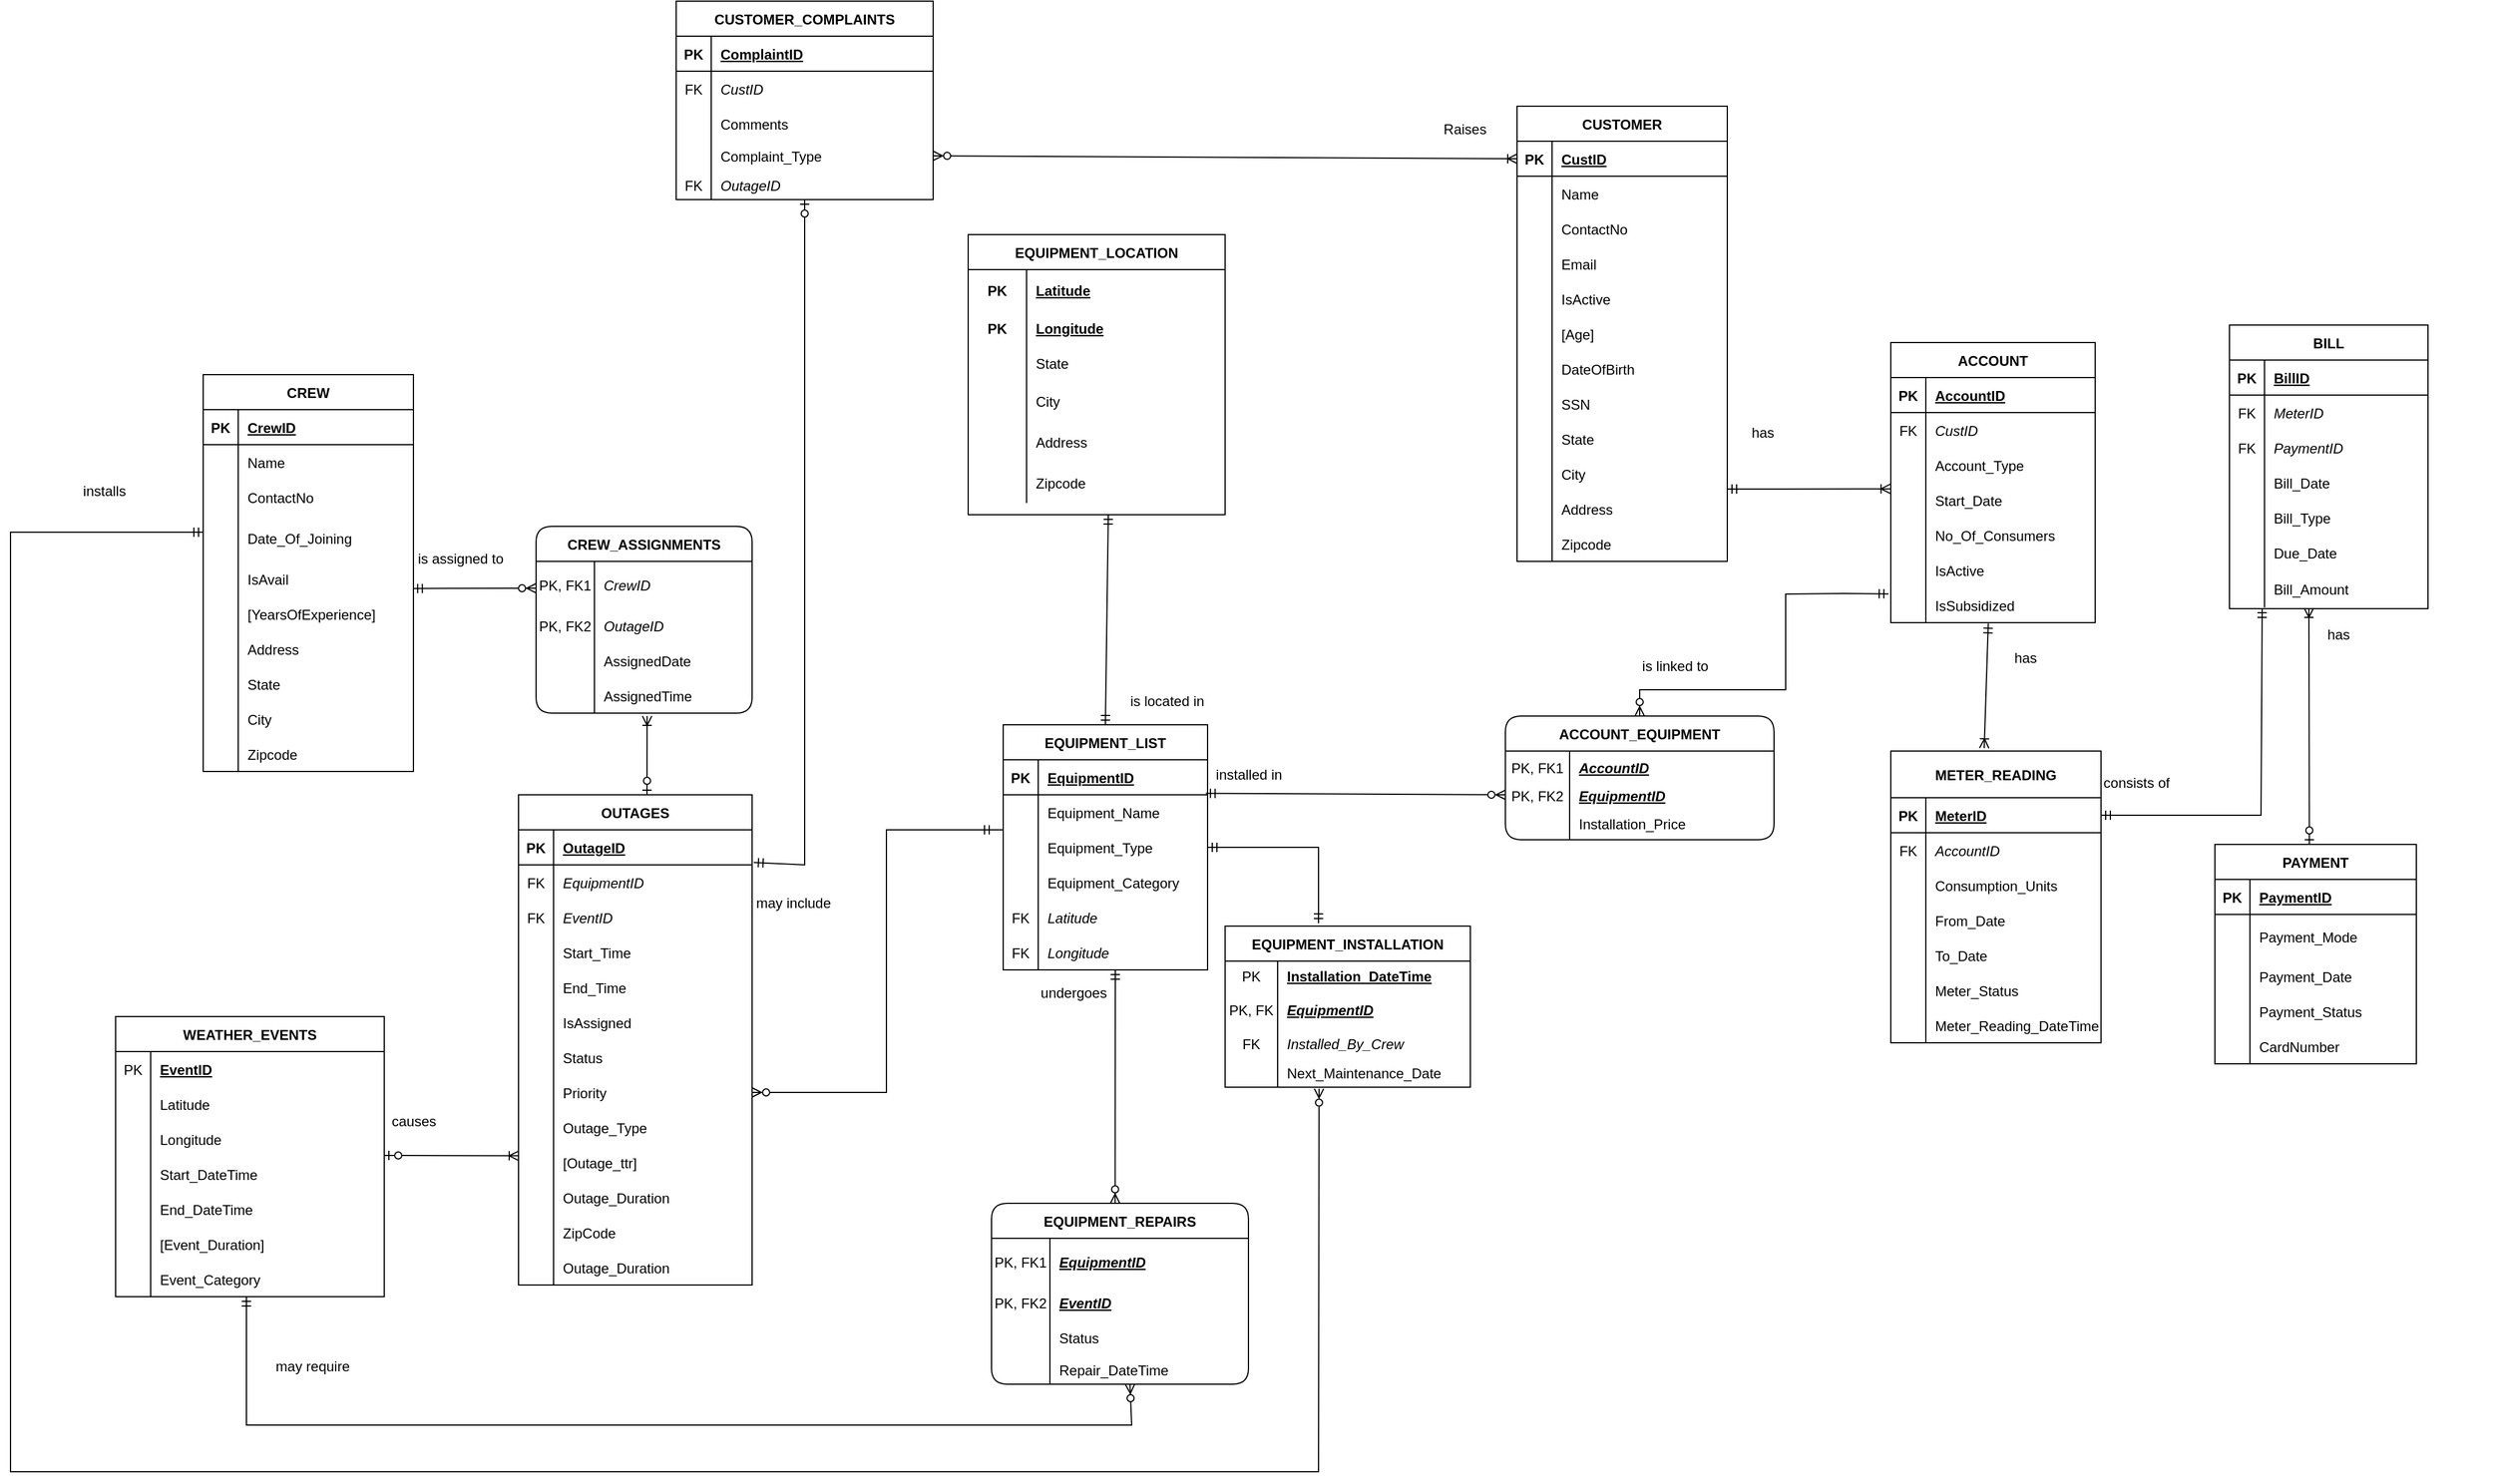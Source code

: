 <mxfile version="16.5.1" type="device"><diagram id="Ufx2zLJsuR_r9zAagxSo" name="Page-1"><mxGraphModel dx="3998" dy="2407" grid="1" gridSize="10" guides="1" tooltips="1" connect="1" arrows="1" fold="1" page="1" pageScale="1" pageWidth="850" pageHeight="1100" math="0" shadow="0"><root><mxCell id="0"/><mxCell id="1" parent="0"/><object label="CUSTOMER" id="Gn9zGy3FEubcy2iYZvzx-1"><mxCell style="shape=table;startSize=30;container=1;collapsible=1;childLayout=tableLayout;fixedRows=1;rowLines=0;fontStyle=1;align=center;resizeLast=1;gradientColor=#ffffff;" parent="1" vertex="1"><mxGeometry x="250" y="-70" width="180" height="390" as="geometry"/></mxCell></object><mxCell id="Gn9zGy3FEubcy2iYZvzx-2" value="" style="shape=tableRow;horizontal=0;startSize=0;swimlaneHead=0;swimlaneBody=0;fillColor=none;collapsible=0;dropTarget=0;points=[[0,0.5],[1,0.5]];portConstraint=eastwest;top=0;left=0;right=0;bottom=1;" parent="Gn9zGy3FEubcy2iYZvzx-1" vertex="1"><mxGeometry y="30" width="180" height="30" as="geometry"/></mxCell><mxCell id="Gn9zGy3FEubcy2iYZvzx-3" value="PK" style="shape=partialRectangle;connectable=0;fillColor=none;top=0;left=0;bottom=0;right=0;fontStyle=1;overflow=hidden;" parent="Gn9zGy3FEubcy2iYZvzx-2" vertex="1"><mxGeometry width="30" height="30" as="geometry"><mxRectangle width="30" height="30" as="alternateBounds"/></mxGeometry></mxCell><mxCell id="Gn9zGy3FEubcy2iYZvzx-4" value="CustID" style="shape=partialRectangle;connectable=0;fillColor=none;top=0;left=0;bottom=0;right=0;align=left;spacingLeft=6;fontStyle=5;overflow=hidden;" parent="Gn9zGy3FEubcy2iYZvzx-2" vertex="1"><mxGeometry x="30" width="150" height="30" as="geometry"><mxRectangle width="150" height="30" as="alternateBounds"/></mxGeometry></mxCell><mxCell id="Gn9zGy3FEubcy2iYZvzx-5" value="" style="shape=tableRow;horizontal=0;startSize=0;swimlaneHead=0;swimlaneBody=0;fillColor=none;collapsible=0;dropTarget=0;points=[[0,0.5],[1,0.5]];portConstraint=eastwest;top=0;left=0;right=0;bottom=0;" parent="Gn9zGy3FEubcy2iYZvzx-1" vertex="1"><mxGeometry y="60" width="180" height="30" as="geometry"/></mxCell><mxCell id="Gn9zGy3FEubcy2iYZvzx-6" value="" style="shape=partialRectangle;connectable=0;fillColor=none;top=0;left=0;bottom=0;right=0;editable=1;overflow=hidden;" parent="Gn9zGy3FEubcy2iYZvzx-5" vertex="1"><mxGeometry width="30" height="30" as="geometry"><mxRectangle width="30" height="30" as="alternateBounds"/></mxGeometry></mxCell><mxCell id="Gn9zGy3FEubcy2iYZvzx-7" value="Name" style="shape=partialRectangle;connectable=0;fillColor=none;top=0;left=0;bottom=0;right=0;align=left;spacingLeft=6;overflow=hidden;" parent="Gn9zGy3FEubcy2iYZvzx-5" vertex="1"><mxGeometry x="30" width="150" height="30" as="geometry"><mxRectangle width="150" height="30" as="alternateBounds"/></mxGeometry></mxCell><mxCell id="Gn9zGy3FEubcy2iYZvzx-8" value="" style="shape=tableRow;horizontal=0;startSize=0;swimlaneHead=0;swimlaneBody=0;fillColor=none;collapsible=0;dropTarget=0;points=[[0,0.5],[1,0.5]];portConstraint=eastwest;top=0;left=0;right=0;bottom=0;" parent="Gn9zGy3FEubcy2iYZvzx-1" vertex="1"><mxGeometry y="90" width="180" height="30" as="geometry"/></mxCell><mxCell id="Gn9zGy3FEubcy2iYZvzx-9" value="" style="shape=partialRectangle;connectable=0;fillColor=none;top=0;left=0;bottom=0;right=0;editable=1;overflow=hidden;" parent="Gn9zGy3FEubcy2iYZvzx-8" vertex="1"><mxGeometry width="30" height="30" as="geometry"><mxRectangle width="30" height="30" as="alternateBounds"/></mxGeometry></mxCell><mxCell id="Gn9zGy3FEubcy2iYZvzx-10" value="ContactNo" style="shape=partialRectangle;connectable=0;fillColor=none;top=0;left=0;bottom=0;right=0;align=left;spacingLeft=6;overflow=hidden;" parent="Gn9zGy3FEubcy2iYZvzx-8" vertex="1"><mxGeometry x="30" width="150" height="30" as="geometry"><mxRectangle width="150" height="30" as="alternateBounds"/></mxGeometry></mxCell><mxCell id="Gn9zGy3FEubcy2iYZvzx-11" value="" style="shape=tableRow;horizontal=0;startSize=0;swimlaneHead=0;swimlaneBody=0;fillColor=none;collapsible=0;dropTarget=0;points=[[0,0.5],[1,0.5]];portConstraint=eastwest;top=0;left=0;right=0;bottom=0;" parent="Gn9zGy3FEubcy2iYZvzx-1" vertex="1"><mxGeometry y="120" width="180" height="30" as="geometry"/></mxCell><mxCell id="Gn9zGy3FEubcy2iYZvzx-12" value="" style="shape=partialRectangle;connectable=0;fillColor=none;top=0;left=0;bottom=0;right=0;editable=1;overflow=hidden;" parent="Gn9zGy3FEubcy2iYZvzx-11" vertex="1"><mxGeometry width="30" height="30" as="geometry"><mxRectangle width="30" height="30" as="alternateBounds"/></mxGeometry></mxCell><mxCell id="Gn9zGy3FEubcy2iYZvzx-13" value="Email" style="shape=partialRectangle;connectable=0;fillColor=none;top=0;left=0;bottom=0;right=0;align=left;spacingLeft=6;overflow=hidden;" parent="Gn9zGy3FEubcy2iYZvzx-11" vertex="1"><mxGeometry x="30" width="150" height="30" as="geometry"><mxRectangle width="150" height="30" as="alternateBounds"/></mxGeometry></mxCell><mxCell id="Gn9zGy3FEubcy2iYZvzx-20" value="" style="shape=tableRow;horizontal=0;startSize=0;swimlaneHead=0;swimlaneBody=0;fillColor=none;collapsible=0;dropTarget=0;points=[[0,0.5],[1,0.5]];portConstraint=eastwest;top=0;left=0;right=0;bottom=0;" parent="Gn9zGy3FEubcy2iYZvzx-1" vertex="1"><mxGeometry y="150" width="180" height="30" as="geometry"/></mxCell><mxCell id="Gn9zGy3FEubcy2iYZvzx-21" value="" style="shape=partialRectangle;connectable=0;fillColor=none;top=0;left=0;bottom=0;right=0;editable=1;overflow=hidden;" parent="Gn9zGy3FEubcy2iYZvzx-20" vertex="1"><mxGeometry width="30" height="30" as="geometry"><mxRectangle width="30" height="30" as="alternateBounds"/></mxGeometry></mxCell><mxCell id="Gn9zGy3FEubcy2iYZvzx-22" value="IsActive" style="shape=partialRectangle;connectable=0;fillColor=none;top=0;left=0;bottom=0;right=0;align=left;spacingLeft=6;overflow=hidden;" parent="Gn9zGy3FEubcy2iYZvzx-20" vertex="1"><mxGeometry x="30" width="150" height="30" as="geometry"><mxRectangle width="150" height="30" as="alternateBounds"/></mxGeometry></mxCell><mxCell id="blTiCFehoO4ksznGJoFv-1" value="" style="shape=tableRow;horizontal=0;startSize=0;swimlaneHead=0;swimlaneBody=0;fillColor=none;collapsible=0;dropTarget=0;points=[[0,0.5],[1,0.5]];portConstraint=eastwest;top=0;left=0;right=0;bottom=0;" parent="Gn9zGy3FEubcy2iYZvzx-1" vertex="1"><mxGeometry y="180" width="180" height="30" as="geometry"/></mxCell><mxCell id="blTiCFehoO4ksznGJoFv-2" value="" style="shape=partialRectangle;connectable=0;fillColor=none;top=0;left=0;bottom=0;right=0;editable=1;overflow=hidden;" parent="blTiCFehoO4ksznGJoFv-1" vertex="1"><mxGeometry width="30" height="30" as="geometry"><mxRectangle width="30" height="30" as="alternateBounds"/></mxGeometry></mxCell><mxCell id="blTiCFehoO4ksznGJoFv-3" value="[Age]" style="shape=partialRectangle;connectable=0;fillColor=none;top=0;left=0;bottom=0;right=0;align=left;spacingLeft=6;overflow=hidden;" parent="blTiCFehoO4ksznGJoFv-1" vertex="1"><mxGeometry x="30" width="150" height="30" as="geometry"><mxRectangle width="150" height="30" as="alternateBounds"/></mxGeometry></mxCell><mxCell id="blTiCFehoO4ksznGJoFv-78" value="" style="shape=tableRow;horizontal=0;startSize=0;swimlaneHead=0;swimlaneBody=0;fillColor=none;collapsible=0;dropTarget=0;points=[[0,0.5],[1,0.5]];portConstraint=eastwest;top=0;left=0;right=0;bottom=0;" parent="Gn9zGy3FEubcy2iYZvzx-1" vertex="1"><mxGeometry y="210" width="180" height="30" as="geometry"/></mxCell><mxCell id="blTiCFehoO4ksznGJoFv-79" value="" style="shape=partialRectangle;connectable=0;fillColor=none;top=0;left=0;bottom=0;right=0;editable=1;overflow=hidden;" parent="blTiCFehoO4ksznGJoFv-78" vertex="1"><mxGeometry width="30" height="30" as="geometry"><mxRectangle width="30" height="30" as="alternateBounds"/></mxGeometry></mxCell><mxCell id="blTiCFehoO4ksznGJoFv-80" value="DateOfBirth" style="shape=partialRectangle;connectable=0;fillColor=none;top=0;left=0;bottom=0;right=0;align=left;spacingLeft=6;overflow=hidden;" parent="blTiCFehoO4ksznGJoFv-78" vertex="1"><mxGeometry x="30" width="150" height="30" as="geometry"><mxRectangle width="150" height="30" as="alternateBounds"/></mxGeometry></mxCell><mxCell id="blTiCFehoO4ksznGJoFv-88" value="" style="shape=tableRow;horizontal=0;startSize=0;swimlaneHead=0;swimlaneBody=0;fillColor=none;collapsible=0;dropTarget=0;points=[[0,0.5],[1,0.5]];portConstraint=eastwest;top=0;left=0;right=0;bottom=0;" parent="Gn9zGy3FEubcy2iYZvzx-1" vertex="1"><mxGeometry y="240" width="180" height="30" as="geometry"/></mxCell><mxCell id="blTiCFehoO4ksznGJoFv-89" value="" style="shape=partialRectangle;connectable=0;fillColor=none;top=0;left=0;bottom=0;right=0;editable=1;overflow=hidden;" parent="blTiCFehoO4ksznGJoFv-88" vertex="1"><mxGeometry width="30" height="30" as="geometry"><mxRectangle width="30" height="30" as="alternateBounds"/></mxGeometry></mxCell><mxCell id="blTiCFehoO4ksznGJoFv-90" value="SSN" style="shape=partialRectangle;connectable=0;fillColor=none;top=0;left=0;bottom=0;right=0;align=left;spacingLeft=6;overflow=hidden;" parent="blTiCFehoO4ksznGJoFv-88" vertex="1"><mxGeometry x="30" width="150" height="30" as="geometry"><mxRectangle width="150" height="30" as="alternateBounds"/></mxGeometry></mxCell><mxCell id="blTiCFehoO4ksznGJoFv-185" value="" style="shape=tableRow;horizontal=0;startSize=0;swimlaneHead=0;swimlaneBody=0;fillColor=none;collapsible=0;dropTarget=0;points=[[0,0.5],[1,0.5]];portConstraint=eastwest;top=0;left=0;right=0;bottom=0;" parent="Gn9zGy3FEubcy2iYZvzx-1" vertex="1"><mxGeometry y="270" width="180" height="30" as="geometry"/></mxCell><mxCell id="blTiCFehoO4ksznGJoFv-186" value="" style="shape=partialRectangle;connectable=0;fillColor=none;top=0;left=0;bottom=0;right=0;editable=1;overflow=hidden;" parent="blTiCFehoO4ksznGJoFv-185" vertex="1"><mxGeometry width="30" height="30" as="geometry"><mxRectangle width="30" height="30" as="alternateBounds"/></mxGeometry></mxCell><mxCell id="blTiCFehoO4ksznGJoFv-187" value="State" style="shape=partialRectangle;connectable=0;fillColor=none;top=0;left=0;bottom=0;right=0;align=left;spacingLeft=6;overflow=hidden;" parent="blTiCFehoO4ksznGJoFv-185" vertex="1"><mxGeometry x="30" width="150" height="30" as="geometry"><mxRectangle width="150" height="30" as="alternateBounds"/></mxGeometry></mxCell><mxCell id="blTiCFehoO4ksznGJoFv-188" value="" style="shape=tableRow;horizontal=0;startSize=0;swimlaneHead=0;swimlaneBody=0;fillColor=none;collapsible=0;dropTarget=0;points=[[0,0.5],[1,0.5]];portConstraint=eastwest;top=0;left=0;right=0;bottom=0;" parent="Gn9zGy3FEubcy2iYZvzx-1" vertex="1"><mxGeometry y="300" width="180" height="30" as="geometry"/></mxCell><mxCell id="blTiCFehoO4ksznGJoFv-189" value="" style="shape=partialRectangle;connectable=0;fillColor=none;top=0;left=0;bottom=0;right=0;editable=1;overflow=hidden;" parent="blTiCFehoO4ksznGJoFv-188" vertex="1"><mxGeometry width="30" height="30" as="geometry"><mxRectangle width="30" height="30" as="alternateBounds"/></mxGeometry></mxCell><mxCell id="blTiCFehoO4ksznGJoFv-190" value="City" style="shape=partialRectangle;connectable=0;fillColor=none;top=0;left=0;bottom=0;right=0;align=left;spacingLeft=6;overflow=hidden;" parent="blTiCFehoO4ksznGJoFv-188" vertex="1"><mxGeometry x="30" width="150" height="30" as="geometry"><mxRectangle width="150" height="30" as="alternateBounds"/></mxGeometry></mxCell><mxCell id="blTiCFehoO4ksznGJoFv-191" value="" style="shape=tableRow;horizontal=0;startSize=0;swimlaneHead=0;swimlaneBody=0;fillColor=none;collapsible=0;dropTarget=0;points=[[0,0.5],[1,0.5]];portConstraint=eastwest;top=0;left=0;right=0;bottom=0;" parent="Gn9zGy3FEubcy2iYZvzx-1" vertex="1"><mxGeometry y="330" width="180" height="30" as="geometry"/></mxCell><mxCell id="blTiCFehoO4ksznGJoFv-192" value="" style="shape=partialRectangle;connectable=0;fillColor=none;top=0;left=0;bottom=0;right=0;editable=1;overflow=hidden;" parent="blTiCFehoO4ksznGJoFv-191" vertex="1"><mxGeometry width="30" height="30" as="geometry"><mxRectangle width="30" height="30" as="alternateBounds"/></mxGeometry></mxCell><mxCell id="blTiCFehoO4ksznGJoFv-193" value="Address" style="shape=partialRectangle;connectable=0;fillColor=none;top=0;left=0;bottom=0;right=0;align=left;spacingLeft=6;overflow=hidden;" parent="blTiCFehoO4ksznGJoFv-191" vertex="1"><mxGeometry x="30" width="150" height="30" as="geometry"><mxRectangle width="150" height="30" as="alternateBounds"/></mxGeometry></mxCell><mxCell id="blTiCFehoO4ksznGJoFv-194" value="" style="shape=tableRow;horizontal=0;startSize=0;swimlaneHead=0;swimlaneBody=0;fillColor=none;collapsible=0;dropTarget=0;points=[[0,0.5],[1,0.5]];portConstraint=eastwest;top=0;left=0;right=0;bottom=0;" parent="Gn9zGy3FEubcy2iYZvzx-1" vertex="1"><mxGeometry y="360" width="180" height="30" as="geometry"/></mxCell><mxCell id="blTiCFehoO4ksznGJoFv-195" value="" style="shape=partialRectangle;connectable=0;fillColor=none;top=0;left=0;bottom=0;right=0;editable=1;overflow=hidden;" parent="blTiCFehoO4ksznGJoFv-194" vertex="1"><mxGeometry width="30" height="30" as="geometry"><mxRectangle width="30" height="30" as="alternateBounds"/></mxGeometry></mxCell><mxCell id="blTiCFehoO4ksznGJoFv-196" value="Zipcode" style="shape=partialRectangle;connectable=0;fillColor=none;top=0;left=0;bottom=0;right=0;align=left;spacingLeft=6;overflow=hidden;" parent="blTiCFehoO4ksznGJoFv-194" vertex="1"><mxGeometry x="30" width="150" height="30" as="geometry"><mxRectangle width="150" height="30" as="alternateBounds"/></mxGeometry></mxCell><mxCell id="Gn9zGy3FEubcy2iYZvzx-23" value="" style="shape=partialRectangle;connectable=0;fillColor=none;top=0;left=0;bottom=0;right=0;align=left;spacingLeft=6;overflow=hidden;" parent="1" vertex="1"><mxGeometry x="830" y="602.5" width="245" height="30" as="geometry"><mxRectangle width="245" height="30" as="alternateBounds"/></mxGeometry></mxCell><mxCell id="Gn9zGy3FEubcy2iYZvzx-24" value="" style="shape=partialRectangle;connectable=0;fillColor=none;top=0;left=0;bottom=0;right=0;align=left;spacingLeft=6;overflow=hidden;" parent="1" vertex="1"><mxGeometry x="840" y="552.5" width="245" height="30" as="geometry"><mxRectangle width="245" height="30" as="alternateBounds"/></mxGeometry></mxCell><mxCell id="Gn9zGy3FEubcy2iYZvzx-32" value="" style="shape=tableRow;horizontal=0;startSize=0;swimlaneHead=0;swimlaneBody=0;fillColor=none;collapsible=0;dropTarget=0;points=[[0,0.5],[1,0.5]];portConstraint=eastwest;top=0;left=0;right=0;bottom=0;" parent="1" vertex="1"><mxGeometry x="350" y="492.5" width="180" height="30" as="geometry"/></mxCell><mxCell id="Gn9zGy3FEubcy2iYZvzx-33" value="" style="shape=partialRectangle;connectable=0;fillColor=none;top=0;left=0;bottom=0;right=0;editable=1;overflow=hidden;" parent="Gn9zGy3FEubcy2iYZvzx-32" vertex="1"><mxGeometry width="30" height="30" as="geometry"><mxRectangle width="30" height="30" as="alternateBounds"/></mxGeometry></mxCell><mxCell id="Gn9zGy3FEubcy2iYZvzx-34" value="" style="shape=tableRow;horizontal=0;startSize=0;swimlaneHead=0;swimlaneBody=0;fillColor=none;collapsible=0;dropTarget=0;points=[[0,0.5],[1,0.5]];portConstraint=eastwest;top=0;left=0;right=0;bottom=0;" parent="1" vertex="1"><mxGeometry x="310" y="452.5" width="180" height="30" as="geometry"/></mxCell><mxCell id="Gn9zGy3FEubcy2iYZvzx-35" value="" style="shape=partialRectangle;connectable=0;fillColor=none;top=0;left=0;bottom=0;right=0;editable=1;overflow=hidden;" parent="Gn9zGy3FEubcy2iYZvzx-34" vertex="1"><mxGeometry width="30" height="30" as="geometry"><mxRectangle width="30" height="30" as="alternateBounds"/></mxGeometry></mxCell><mxCell id="Gn9zGy3FEubcy2iYZvzx-36" value="" style="shape=tableRow;horizontal=0;startSize=0;swimlaneHead=0;swimlaneBody=0;fillColor=none;collapsible=0;dropTarget=0;points=[[0,0.5],[1,0.5]];portConstraint=eastwest;top=0;left=0;right=0;bottom=0;" parent="1" vertex="1"><mxGeometry x="310" y="482.5" width="180" height="30" as="geometry"/></mxCell><mxCell id="Gn9zGy3FEubcy2iYZvzx-37" value="" style="shape=partialRectangle;connectable=0;fillColor=none;top=0;left=0;bottom=0;right=0;editable=1;overflow=hidden;" parent="Gn9zGy3FEubcy2iYZvzx-36" vertex="1"><mxGeometry width="30" height="30" as="geometry"><mxRectangle width="30" height="30" as="alternateBounds"/></mxGeometry></mxCell><mxCell id="Gn9zGy3FEubcy2iYZvzx-38" value="ACCOUNT" style="shape=table;startSize=30;container=1;collapsible=1;childLayout=tableLayout;fixedRows=1;rowLines=0;fontStyle=1;align=center;resizeLast=1;" parent="1" vertex="1"><mxGeometry x="570" y="132.5" width="175" height="240" as="geometry"/></mxCell><mxCell id="Gn9zGy3FEubcy2iYZvzx-39" value="" style="shape=tableRow;horizontal=0;startSize=0;swimlaneHead=0;swimlaneBody=0;fillColor=none;collapsible=0;dropTarget=0;points=[[0,0.5],[1,0.5]];portConstraint=eastwest;top=0;left=0;right=0;bottom=1;" parent="Gn9zGy3FEubcy2iYZvzx-38" vertex="1"><mxGeometry y="30" width="175" height="30" as="geometry"/></mxCell><mxCell id="Gn9zGy3FEubcy2iYZvzx-40" value="PK" style="shape=partialRectangle;connectable=0;fillColor=none;top=0;left=0;bottom=0;right=0;fontStyle=1;overflow=hidden;" parent="Gn9zGy3FEubcy2iYZvzx-39" vertex="1"><mxGeometry width="30" height="30" as="geometry"><mxRectangle width="30" height="30" as="alternateBounds"/></mxGeometry></mxCell><mxCell id="Gn9zGy3FEubcy2iYZvzx-41" value="AccountID" style="shape=partialRectangle;connectable=0;fillColor=none;top=0;left=0;bottom=0;right=0;align=left;spacingLeft=6;fontStyle=5;overflow=hidden;" parent="Gn9zGy3FEubcy2iYZvzx-39" vertex="1"><mxGeometry x="30" width="145" height="30" as="geometry"><mxRectangle width="145" height="30" as="alternateBounds"/></mxGeometry></mxCell><mxCell id="Gn9zGy3FEubcy2iYZvzx-42" value="" style="shape=tableRow;horizontal=0;startSize=0;swimlaneHead=0;swimlaneBody=0;fillColor=none;collapsible=0;dropTarget=0;points=[[0,0.5],[1,0.5]];portConstraint=eastwest;top=0;left=0;right=0;bottom=0;" parent="Gn9zGy3FEubcy2iYZvzx-38" vertex="1"><mxGeometry y="60" width="175" height="30" as="geometry"/></mxCell><mxCell id="Gn9zGy3FEubcy2iYZvzx-43" value="FK" style="shape=partialRectangle;connectable=0;fillColor=none;top=0;left=0;bottom=0;right=0;editable=1;overflow=hidden;" parent="Gn9zGy3FEubcy2iYZvzx-42" vertex="1"><mxGeometry width="30" height="30" as="geometry"><mxRectangle width="30" height="30" as="alternateBounds"/></mxGeometry></mxCell><mxCell id="Gn9zGy3FEubcy2iYZvzx-44" value="CustID" style="shape=partialRectangle;connectable=0;fillColor=none;top=0;left=0;bottom=0;right=0;align=left;spacingLeft=6;overflow=hidden;fontStyle=2" parent="Gn9zGy3FEubcy2iYZvzx-42" vertex="1"><mxGeometry x="30" width="145" height="30" as="geometry"><mxRectangle width="145" height="30" as="alternateBounds"/></mxGeometry></mxCell><mxCell id="Gn9zGy3FEubcy2iYZvzx-45" value="" style="shape=tableRow;horizontal=0;startSize=0;swimlaneHead=0;swimlaneBody=0;fillColor=none;collapsible=0;dropTarget=0;points=[[0,0.5],[1,0.5]];portConstraint=eastwest;top=0;left=0;right=0;bottom=0;" parent="Gn9zGy3FEubcy2iYZvzx-38" vertex="1"><mxGeometry y="90" width="175" height="30" as="geometry"/></mxCell><mxCell id="Gn9zGy3FEubcy2iYZvzx-46" value="" style="shape=partialRectangle;connectable=0;fillColor=none;top=0;left=0;bottom=0;right=0;editable=1;overflow=hidden;" parent="Gn9zGy3FEubcy2iYZvzx-45" vertex="1"><mxGeometry width="30" height="30" as="geometry"><mxRectangle width="30" height="30" as="alternateBounds"/></mxGeometry></mxCell><mxCell id="Gn9zGy3FEubcy2iYZvzx-47" value="Account_Type" style="shape=partialRectangle;connectable=0;fillColor=none;top=0;left=0;bottom=0;right=0;align=left;spacingLeft=6;overflow=hidden;" parent="Gn9zGy3FEubcy2iYZvzx-45" vertex="1"><mxGeometry x="30" width="145" height="30" as="geometry"><mxRectangle width="145" height="30" as="alternateBounds"/></mxGeometry></mxCell><mxCell id="blTiCFehoO4ksznGJoFv-57" value="" style="shape=tableRow;horizontal=0;startSize=0;swimlaneHead=0;swimlaneBody=0;fillColor=none;collapsible=0;dropTarget=0;points=[[0,0.5],[1,0.5]];portConstraint=eastwest;top=0;left=0;right=0;bottom=0;" parent="Gn9zGy3FEubcy2iYZvzx-38" vertex="1"><mxGeometry y="120" width="175" height="30" as="geometry"/></mxCell><mxCell id="blTiCFehoO4ksznGJoFv-58" value="" style="shape=partialRectangle;connectable=0;fillColor=none;top=0;left=0;bottom=0;right=0;editable=1;overflow=hidden;" parent="blTiCFehoO4ksznGJoFv-57" vertex="1"><mxGeometry width="30" height="30" as="geometry"><mxRectangle width="30" height="30" as="alternateBounds"/></mxGeometry></mxCell><mxCell id="blTiCFehoO4ksznGJoFv-59" value="Start_Date" style="shape=partialRectangle;connectable=0;fillColor=none;top=0;left=0;bottom=0;right=0;align=left;spacingLeft=6;overflow=hidden;" parent="blTiCFehoO4ksznGJoFv-57" vertex="1"><mxGeometry x="30" width="145" height="30" as="geometry"><mxRectangle width="145" height="30" as="alternateBounds"/></mxGeometry></mxCell><mxCell id="Gn9zGy3FEubcy2iYZvzx-51" value="" style="shape=tableRow;horizontal=0;startSize=0;swimlaneHead=0;swimlaneBody=0;fillColor=none;collapsible=0;dropTarget=0;points=[[0,0.5],[1,0.5]];portConstraint=eastwest;top=0;left=0;right=0;bottom=0;" parent="Gn9zGy3FEubcy2iYZvzx-38" vertex="1"><mxGeometry y="150" width="175" height="30" as="geometry"/></mxCell><mxCell id="Gn9zGy3FEubcy2iYZvzx-52" value="" style="shape=partialRectangle;connectable=0;fillColor=none;top=0;left=0;bottom=0;right=0;editable=1;overflow=hidden;" parent="Gn9zGy3FEubcy2iYZvzx-51" vertex="1"><mxGeometry width="30" height="30" as="geometry"><mxRectangle width="30" height="30" as="alternateBounds"/></mxGeometry></mxCell><mxCell id="Gn9zGy3FEubcy2iYZvzx-53" value="No_Of_Consumers" style="shape=partialRectangle;connectable=0;fillColor=none;top=0;left=0;bottom=0;right=0;align=left;spacingLeft=6;overflow=hidden;" parent="Gn9zGy3FEubcy2iYZvzx-51" vertex="1"><mxGeometry x="30" width="145" height="30" as="geometry"><mxRectangle width="145" height="30" as="alternateBounds"/></mxGeometry></mxCell><mxCell id="Gn9zGy3FEubcy2iYZvzx-54" value="" style="shape=tableRow;horizontal=0;startSize=0;swimlaneHead=0;swimlaneBody=0;fillColor=none;collapsible=0;dropTarget=0;points=[[0,0.5],[1,0.5]];portConstraint=eastwest;top=0;left=0;right=0;bottom=0;" parent="Gn9zGy3FEubcy2iYZvzx-38" vertex="1"><mxGeometry y="180" width="175" height="30" as="geometry"/></mxCell><mxCell id="Gn9zGy3FEubcy2iYZvzx-55" value="" style="shape=partialRectangle;connectable=0;fillColor=none;top=0;left=0;bottom=0;right=0;editable=1;overflow=hidden;" parent="Gn9zGy3FEubcy2iYZvzx-54" vertex="1"><mxGeometry width="30" height="30" as="geometry"><mxRectangle width="30" height="30" as="alternateBounds"/></mxGeometry></mxCell><mxCell id="Gn9zGy3FEubcy2iYZvzx-56" value="IsActive" style="shape=partialRectangle;connectable=0;fillColor=none;top=0;left=0;bottom=0;right=0;align=left;spacingLeft=6;overflow=hidden;" parent="Gn9zGy3FEubcy2iYZvzx-54" vertex="1"><mxGeometry x="30" width="145" height="30" as="geometry"><mxRectangle width="145" height="30" as="alternateBounds"/></mxGeometry></mxCell><mxCell id="blTiCFehoO4ksznGJoFv-4" value="" style="shape=tableRow;horizontal=0;startSize=0;swimlaneHead=0;swimlaneBody=0;fillColor=none;collapsible=0;dropTarget=0;points=[[0,0.5],[1,0.5]];portConstraint=eastwest;top=0;left=0;right=0;bottom=0;" parent="Gn9zGy3FEubcy2iYZvzx-38" vertex="1"><mxGeometry y="210" width="175" height="30" as="geometry"/></mxCell><mxCell id="blTiCFehoO4ksznGJoFv-5" value="" style="shape=partialRectangle;connectable=0;fillColor=none;top=0;left=0;bottom=0;right=0;editable=1;overflow=hidden;" parent="blTiCFehoO4ksznGJoFv-4" vertex="1"><mxGeometry width="30" height="30" as="geometry"><mxRectangle width="30" height="30" as="alternateBounds"/></mxGeometry></mxCell><mxCell id="blTiCFehoO4ksznGJoFv-6" value="IsSubsidized" style="shape=partialRectangle;connectable=0;fillColor=none;top=0;left=0;bottom=0;right=0;align=left;spacingLeft=6;overflow=hidden;" parent="blTiCFehoO4ksznGJoFv-4" vertex="1"><mxGeometry x="30" width="145" height="30" as="geometry"><mxRectangle width="145" height="30" as="alternateBounds"/></mxGeometry></mxCell><mxCell id="Gn9zGy3FEubcy2iYZvzx-57" value="" style="fontSize=12;html=1;endArrow=ERzeroToMany;startArrow=ERmandOne;rounded=0;entryX=0.5;entryY=0;entryDx=0;entryDy=0;exitX=-0.011;exitY=0.178;exitDx=0;exitDy=0;exitPerimeter=0;" parent="1" source="blTiCFehoO4ksznGJoFv-4" target="Gn9zGy3FEubcy2iYZvzx-25" edge="1"><mxGeometry width="100" height="100" relative="1" as="geometry"><mxPoint x="330" y="402.5" as="sourcePoint"/><mxPoint x="530" y="352.5" as="targetPoint"/><Array as="points"><mxPoint x="530" y="347.5"/><mxPoint x="480" y="348"/><mxPoint x="480" y="430"/><mxPoint x="355" y="430"/></Array></mxGeometry></mxCell><mxCell id="Gn9zGy3FEubcy2iYZvzx-58" value="BILL" style="shape=table;startSize=30;container=1;collapsible=1;childLayout=tableLayout;fixedRows=1;rowLines=0;fontStyle=1;align=center;resizeLast=1;" parent="1" vertex="1"><mxGeometry x="860" y="117.5" width="170" height="243.0" as="geometry"/></mxCell><mxCell id="Gn9zGy3FEubcy2iYZvzx-59" value="" style="shape=tableRow;horizontal=0;startSize=0;swimlaneHead=0;swimlaneBody=0;fillColor=none;collapsible=0;dropTarget=0;points=[[0,0.5],[1,0.5]];portConstraint=eastwest;top=0;left=0;right=0;bottom=1;" parent="Gn9zGy3FEubcy2iYZvzx-58" vertex="1"><mxGeometry y="30" width="170" height="30" as="geometry"/></mxCell><mxCell id="Gn9zGy3FEubcy2iYZvzx-60" value="PK" style="shape=partialRectangle;connectable=0;fillColor=none;top=0;left=0;bottom=0;right=0;fontStyle=1;overflow=hidden;" parent="Gn9zGy3FEubcy2iYZvzx-59" vertex="1"><mxGeometry width="30" height="30" as="geometry"><mxRectangle width="30" height="30" as="alternateBounds"/></mxGeometry></mxCell><mxCell id="Gn9zGy3FEubcy2iYZvzx-61" value="BillID" style="shape=partialRectangle;connectable=0;fillColor=none;top=0;left=0;bottom=0;right=0;align=left;spacingLeft=6;fontStyle=5;overflow=hidden;" parent="Gn9zGy3FEubcy2iYZvzx-59" vertex="1"><mxGeometry x="30" width="140" height="30" as="geometry"><mxRectangle width="140" height="30" as="alternateBounds"/></mxGeometry></mxCell><mxCell id="Gn9zGy3FEubcy2iYZvzx-65" value="" style="shape=tableRow;horizontal=0;startSize=0;swimlaneHead=0;swimlaneBody=0;fillColor=none;collapsible=0;dropTarget=0;points=[[0,0.5],[1,0.5]];portConstraint=eastwest;top=0;left=0;right=0;bottom=0;" parent="Gn9zGy3FEubcy2iYZvzx-58" vertex="1"><mxGeometry y="60" width="170" height="30" as="geometry"/></mxCell><mxCell id="Gn9zGy3FEubcy2iYZvzx-66" value="FK" style="shape=partialRectangle;connectable=0;fillColor=none;top=0;left=0;bottom=0;right=0;editable=1;overflow=hidden;" parent="Gn9zGy3FEubcy2iYZvzx-65" vertex="1"><mxGeometry width="30" height="30" as="geometry"><mxRectangle width="30" height="30" as="alternateBounds"/></mxGeometry></mxCell><mxCell id="Gn9zGy3FEubcy2iYZvzx-67" value="MeterID" style="shape=partialRectangle;connectable=0;fillColor=none;top=0;left=0;bottom=0;right=0;align=left;spacingLeft=6;overflow=hidden;fontStyle=2" parent="Gn9zGy3FEubcy2iYZvzx-65" vertex="1"><mxGeometry x="30" width="140" height="30" as="geometry"><mxRectangle width="140" height="30" as="alternateBounds"/></mxGeometry></mxCell><mxCell id="Gn9zGy3FEubcy2iYZvzx-68" value="" style="shape=tableRow;horizontal=0;startSize=0;swimlaneHead=0;swimlaneBody=0;fillColor=none;collapsible=0;dropTarget=0;points=[[0,0.5],[1,0.5]];portConstraint=eastwest;top=0;left=0;right=0;bottom=0;" parent="Gn9zGy3FEubcy2iYZvzx-58" vertex="1"><mxGeometry y="90" width="170" height="30" as="geometry"/></mxCell><mxCell id="Gn9zGy3FEubcy2iYZvzx-69" value="FK" style="shape=partialRectangle;connectable=0;fillColor=none;top=0;left=0;bottom=0;right=0;editable=1;overflow=hidden;" parent="Gn9zGy3FEubcy2iYZvzx-68" vertex="1"><mxGeometry width="30" height="30" as="geometry"><mxRectangle width="30" height="30" as="alternateBounds"/></mxGeometry></mxCell><mxCell id="Gn9zGy3FEubcy2iYZvzx-70" value="PaymentID" style="shape=partialRectangle;connectable=0;fillColor=none;top=0;left=0;bottom=0;right=0;align=left;spacingLeft=6;overflow=hidden;fontStyle=2" parent="Gn9zGy3FEubcy2iYZvzx-68" vertex="1"><mxGeometry x="30" width="140" height="30" as="geometry"><mxRectangle width="140" height="30" as="alternateBounds"/></mxGeometry></mxCell><mxCell id="Gn9zGy3FEubcy2iYZvzx-71" value="" style="shape=tableRow;horizontal=0;startSize=0;swimlaneHead=0;swimlaneBody=0;fillColor=none;collapsible=0;dropTarget=0;points=[[0,0.5],[1,0.5]];portConstraint=eastwest;top=0;left=0;right=0;bottom=0;" parent="Gn9zGy3FEubcy2iYZvzx-58" vertex="1"><mxGeometry y="120" width="170" height="30" as="geometry"/></mxCell><mxCell id="Gn9zGy3FEubcy2iYZvzx-72" value="" style="shape=partialRectangle;connectable=0;fillColor=none;top=0;left=0;bottom=0;right=0;editable=1;overflow=hidden;" parent="Gn9zGy3FEubcy2iYZvzx-71" vertex="1"><mxGeometry width="30" height="30" as="geometry"><mxRectangle width="30" height="30" as="alternateBounds"/></mxGeometry></mxCell><mxCell id="Gn9zGy3FEubcy2iYZvzx-73" value="Bill_Date" style="shape=partialRectangle;connectable=0;fillColor=none;top=0;left=0;bottom=0;right=0;align=left;spacingLeft=6;overflow=hidden;" parent="Gn9zGy3FEubcy2iYZvzx-71" vertex="1"><mxGeometry x="30" width="140" height="30" as="geometry"><mxRectangle width="140" height="30" as="alternateBounds"/></mxGeometry></mxCell><mxCell id="Gn9zGy3FEubcy2iYZvzx-74" value="" style="shape=tableRow;horizontal=0;startSize=0;swimlaneHead=0;swimlaneBody=0;fillColor=none;collapsible=0;dropTarget=0;points=[[0,0.5],[1,0.5]];portConstraint=eastwest;top=0;left=0;right=0;bottom=0;" parent="Gn9zGy3FEubcy2iYZvzx-58" vertex="1"><mxGeometry y="150" width="170" height="30" as="geometry"/></mxCell><mxCell id="Gn9zGy3FEubcy2iYZvzx-75" value="" style="shape=partialRectangle;connectable=0;fillColor=none;top=0;left=0;bottom=0;right=0;editable=1;overflow=hidden;" parent="Gn9zGy3FEubcy2iYZvzx-74" vertex="1"><mxGeometry width="30" height="30" as="geometry"><mxRectangle width="30" height="30" as="alternateBounds"/></mxGeometry></mxCell><mxCell id="Gn9zGy3FEubcy2iYZvzx-76" value="Bill_Type" style="shape=partialRectangle;connectable=0;fillColor=none;top=0;left=0;bottom=0;right=0;align=left;spacingLeft=6;overflow=hidden;" parent="Gn9zGy3FEubcy2iYZvzx-74" vertex="1"><mxGeometry x="30" width="140" height="30" as="geometry"><mxRectangle width="140" height="30" as="alternateBounds"/></mxGeometry></mxCell><mxCell id="Gn9zGy3FEubcy2iYZvzx-80" value="" style="shape=tableRow;horizontal=0;startSize=0;swimlaneHead=0;swimlaneBody=0;fillColor=none;collapsible=0;dropTarget=0;points=[[0,0.5],[1,0.5]];portConstraint=eastwest;top=0;left=0;right=0;bottom=0;" parent="Gn9zGy3FEubcy2iYZvzx-58" vertex="1"><mxGeometry y="180" width="170" height="30" as="geometry"/></mxCell><mxCell id="Gn9zGy3FEubcy2iYZvzx-81" value="" style="shape=partialRectangle;connectable=0;fillColor=none;top=0;left=0;bottom=0;right=0;editable=1;overflow=hidden;" parent="Gn9zGy3FEubcy2iYZvzx-80" vertex="1"><mxGeometry width="30" height="30" as="geometry"><mxRectangle width="30" height="30" as="alternateBounds"/></mxGeometry></mxCell><mxCell id="Gn9zGy3FEubcy2iYZvzx-82" value="Due_Date" style="shape=partialRectangle;connectable=0;fillColor=none;top=0;left=0;bottom=0;right=0;align=left;spacingLeft=6;overflow=hidden;" parent="Gn9zGy3FEubcy2iYZvzx-80" vertex="1"><mxGeometry x="30" width="140" height="30" as="geometry"><mxRectangle width="140" height="30" as="alternateBounds"/></mxGeometry></mxCell><mxCell id="Gn9zGy3FEubcy2iYZvzx-86" value="" style="shape=tableRow;horizontal=0;startSize=0;swimlaneHead=0;swimlaneBody=0;fillColor=none;collapsible=0;dropTarget=0;points=[[0,0.5],[1,0.5]];portConstraint=eastwest;top=0;left=0;right=0;bottom=0;" parent="Gn9zGy3FEubcy2iYZvzx-58" vertex="1"><mxGeometry y="210" width="170" height="32" as="geometry"/></mxCell><mxCell id="Gn9zGy3FEubcy2iYZvzx-87" value="" style="shape=partialRectangle;connectable=0;fillColor=none;top=0;left=0;bottom=0;right=0;editable=1;overflow=hidden;" parent="Gn9zGy3FEubcy2iYZvzx-86" vertex="1"><mxGeometry width="30" height="32" as="geometry"><mxRectangle width="30" height="32" as="alternateBounds"/></mxGeometry></mxCell><mxCell id="Gn9zGy3FEubcy2iYZvzx-88" value="" style="shape=partialRectangle;connectable=0;fillColor=none;top=0;left=0;bottom=0;right=0;align=left;spacingLeft=6;overflow=hidden;fontStyle=2" parent="Gn9zGy3FEubcy2iYZvzx-86" vertex="1"><mxGeometry x="30" width="140" height="32" as="geometry"><mxRectangle width="140" height="32" as="alternateBounds"/></mxGeometry></mxCell><mxCell id="Gn9zGy3FEubcy2iYZvzx-90" value="PAYMENT" style="shape=table;startSize=30;container=1;collapsible=1;childLayout=tableLayout;fixedRows=1;rowLines=0;fontStyle=1;align=center;resizeLast=1;" parent="1" vertex="1"><mxGeometry x="847.5" y="562.5" width="172.5" height="188" as="geometry"/></mxCell><mxCell id="Gn9zGy3FEubcy2iYZvzx-91" value="" style="shape=tableRow;horizontal=0;startSize=0;swimlaneHead=0;swimlaneBody=0;fillColor=none;collapsible=0;dropTarget=0;points=[[0,0.5],[1,0.5]];portConstraint=eastwest;top=0;left=0;right=0;bottom=1;" parent="Gn9zGy3FEubcy2iYZvzx-90" vertex="1"><mxGeometry y="30" width="172.5" height="30" as="geometry"/></mxCell><mxCell id="Gn9zGy3FEubcy2iYZvzx-92" value="PK" style="shape=partialRectangle;connectable=0;fillColor=none;top=0;left=0;bottom=0;right=0;fontStyle=1;overflow=hidden;" parent="Gn9zGy3FEubcy2iYZvzx-91" vertex="1"><mxGeometry width="30" height="30" as="geometry"><mxRectangle width="30" height="30" as="alternateBounds"/></mxGeometry></mxCell><mxCell id="Gn9zGy3FEubcy2iYZvzx-93" value="PaymentID" style="shape=partialRectangle;connectable=0;fillColor=none;top=0;left=0;bottom=0;right=0;align=left;spacingLeft=6;fontStyle=5;overflow=hidden;" parent="Gn9zGy3FEubcy2iYZvzx-91" vertex="1"><mxGeometry x="30" width="142.5" height="30" as="geometry"><mxRectangle width="142.5" height="30" as="alternateBounds"/></mxGeometry></mxCell><mxCell id="Gn9zGy3FEubcy2iYZvzx-100" value="" style="shape=tableRow;horizontal=0;startSize=0;swimlaneHead=0;swimlaneBody=0;fillColor=none;collapsible=0;dropTarget=0;points=[[0,0.5],[1,0.5]];portConstraint=eastwest;top=0;left=0;right=0;bottom=0;" parent="Gn9zGy3FEubcy2iYZvzx-90" vertex="1"><mxGeometry y="60" width="172.5" height="38" as="geometry"/></mxCell><mxCell id="Gn9zGy3FEubcy2iYZvzx-101" value="" style="shape=partialRectangle;connectable=0;fillColor=none;top=0;left=0;bottom=0;right=0;editable=1;overflow=hidden;" parent="Gn9zGy3FEubcy2iYZvzx-100" vertex="1"><mxGeometry width="30" height="38" as="geometry"><mxRectangle width="30" height="38" as="alternateBounds"/></mxGeometry></mxCell><mxCell id="Gn9zGy3FEubcy2iYZvzx-102" value="Payment_Mode" style="shape=partialRectangle;connectable=0;fillColor=none;top=0;left=0;bottom=0;right=0;align=left;spacingLeft=6;overflow=hidden;" parent="Gn9zGy3FEubcy2iYZvzx-100" vertex="1"><mxGeometry x="30" width="142.5" height="38" as="geometry"><mxRectangle width="142.5" height="38" as="alternateBounds"/></mxGeometry></mxCell><mxCell id="Gn9zGy3FEubcy2iYZvzx-103" value="" style="shape=tableRow;horizontal=0;startSize=0;swimlaneHead=0;swimlaneBody=0;fillColor=none;collapsible=0;dropTarget=0;points=[[0,0.5],[1,0.5]];portConstraint=eastwest;top=0;left=0;right=0;bottom=0;" parent="Gn9zGy3FEubcy2iYZvzx-90" vertex="1"><mxGeometry y="98" width="172.5" height="30" as="geometry"/></mxCell><mxCell id="Gn9zGy3FEubcy2iYZvzx-104" value="" style="shape=partialRectangle;connectable=0;fillColor=none;top=0;left=0;bottom=0;right=0;editable=1;overflow=hidden;" parent="Gn9zGy3FEubcy2iYZvzx-103" vertex="1"><mxGeometry width="30" height="30" as="geometry"><mxRectangle width="30" height="30" as="alternateBounds"/></mxGeometry></mxCell><mxCell id="Gn9zGy3FEubcy2iYZvzx-105" value="Payment_Date" style="shape=partialRectangle;connectable=0;fillColor=none;top=0;left=0;bottom=0;right=0;align=left;spacingLeft=6;overflow=hidden;" parent="Gn9zGy3FEubcy2iYZvzx-103" vertex="1"><mxGeometry x="30" width="142.5" height="30" as="geometry"><mxRectangle width="142.5" height="30" as="alternateBounds"/></mxGeometry></mxCell><mxCell id="Gn9zGy3FEubcy2iYZvzx-106" value="" style="shape=tableRow;horizontal=0;startSize=0;swimlaneHead=0;swimlaneBody=0;fillColor=none;collapsible=0;dropTarget=0;points=[[0,0.5],[1,0.5]];portConstraint=eastwest;top=0;left=0;right=0;bottom=0;" parent="Gn9zGy3FEubcy2iYZvzx-90" vertex="1"><mxGeometry y="128" width="172.5" height="30" as="geometry"/></mxCell><mxCell id="Gn9zGy3FEubcy2iYZvzx-107" value="" style="shape=partialRectangle;connectable=0;fillColor=none;top=0;left=0;bottom=0;right=0;editable=1;overflow=hidden;" parent="Gn9zGy3FEubcy2iYZvzx-106" vertex="1"><mxGeometry width="30" height="30" as="geometry"><mxRectangle width="30" height="30" as="alternateBounds"/></mxGeometry></mxCell><mxCell id="Gn9zGy3FEubcy2iYZvzx-108" value="Payment_Status" style="shape=partialRectangle;connectable=0;fillColor=none;top=0;left=0;bottom=0;right=0;align=left;spacingLeft=6;overflow=hidden;" parent="Gn9zGy3FEubcy2iYZvzx-106" vertex="1"><mxGeometry x="30" width="142.5" height="30" as="geometry"><mxRectangle width="142.5" height="30" as="alternateBounds"/></mxGeometry></mxCell><mxCell id="blTiCFehoO4ksznGJoFv-65" value="" style="shape=tableRow;horizontal=0;startSize=0;swimlaneHead=0;swimlaneBody=0;fillColor=none;collapsible=0;dropTarget=0;points=[[0,0.5],[1,0.5]];portConstraint=eastwest;top=0;left=0;right=0;bottom=0;" parent="Gn9zGy3FEubcy2iYZvzx-90" vertex="1"><mxGeometry y="158" width="172.5" height="30" as="geometry"/></mxCell><mxCell id="blTiCFehoO4ksznGJoFv-66" value="" style="shape=partialRectangle;connectable=0;fillColor=none;top=0;left=0;bottom=0;right=0;editable=1;overflow=hidden;" parent="blTiCFehoO4ksznGJoFv-65" vertex="1"><mxGeometry width="30" height="30" as="geometry"><mxRectangle width="30" height="30" as="alternateBounds"/></mxGeometry></mxCell><mxCell id="blTiCFehoO4ksznGJoFv-67" value="CardNumber" style="shape=partialRectangle;connectable=0;fillColor=none;top=0;left=0;bottom=0;right=0;align=left;spacingLeft=6;overflow=hidden;" parent="blTiCFehoO4ksznGJoFv-65" vertex="1"><mxGeometry x="30" width="142.5" height="30" as="geometry"><mxRectangle width="142.5" height="30" as="alternateBounds"/></mxGeometry></mxCell><mxCell id="Gn9zGy3FEubcy2iYZvzx-112" value="" style="fontSize=12;html=1;endArrow=ERoneToMany;startArrow=ERzeroToOne;rounded=0;exitX=0.469;exitY=0;exitDx=0;exitDy=0;exitPerimeter=0;endFill=0;startFill=0;" parent="1" source="Gn9zGy3FEubcy2iYZvzx-90" edge="1"><mxGeometry width="100" height="100" relative="1" as="geometry"><mxPoint x="640" y="452.5" as="sourcePoint"/><mxPoint x="928" y="360" as="targetPoint"/></mxGeometry></mxCell><mxCell id="Gn9zGy3FEubcy2iYZvzx-113" value="METER_READING" style="shape=table;startSize=40;container=1;collapsible=1;childLayout=tableLayout;fixedRows=1;rowLines=0;fontStyle=1;align=center;resizeLast=1;" parent="1" vertex="1"><mxGeometry x="570" y="482.5" width="180" height="250" as="geometry"/></mxCell><mxCell id="Gn9zGy3FEubcy2iYZvzx-114" value="" style="shape=tableRow;horizontal=0;startSize=0;swimlaneHead=0;swimlaneBody=0;fillColor=none;collapsible=0;dropTarget=0;points=[[0,0.5],[1,0.5]];portConstraint=eastwest;top=0;left=0;right=0;bottom=1;" parent="Gn9zGy3FEubcy2iYZvzx-113" vertex="1"><mxGeometry y="40" width="180" height="30" as="geometry"/></mxCell><mxCell id="Gn9zGy3FEubcy2iYZvzx-115" value="PK" style="shape=partialRectangle;connectable=0;fillColor=none;top=0;left=0;bottom=0;right=0;fontStyle=1;overflow=hidden;" parent="Gn9zGy3FEubcy2iYZvzx-114" vertex="1"><mxGeometry width="30" height="30" as="geometry"><mxRectangle width="30" height="30" as="alternateBounds"/></mxGeometry></mxCell><mxCell id="Gn9zGy3FEubcy2iYZvzx-116" value="MeterID" style="shape=partialRectangle;connectable=0;fillColor=none;top=0;left=0;bottom=0;right=0;align=left;spacingLeft=6;fontStyle=5;overflow=hidden;" parent="Gn9zGy3FEubcy2iYZvzx-114" vertex="1"><mxGeometry x="30" width="150" height="30" as="geometry"><mxRectangle width="150" height="30" as="alternateBounds"/></mxGeometry></mxCell><mxCell id="Gn9zGy3FEubcy2iYZvzx-117" value="" style="shape=tableRow;horizontal=0;startSize=0;swimlaneHead=0;swimlaneBody=0;fillColor=none;collapsible=0;dropTarget=0;points=[[0,0.5],[1,0.5]];portConstraint=eastwest;top=0;left=0;right=0;bottom=0;" parent="Gn9zGy3FEubcy2iYZvzx-113" vertex="1"><mxGeometry y="70" width="180" height="30" as="geometry"/></mxCell><mxCell id="Gn9zGy3FEubcy2iYZvzx-118" value="FK" style="shape=partialRectangle;connectable=0;fillColor=none;top=0;left=0;bottom=0;right=0;editable=1;overflow=hidden;" parent="Gn9zGy3FEubcy2iYZvzx-117" vertex="1"><mxGeometry width="30" height="30" as="geometry"><mxRectangle width="30" height="30" as="alternateBounds"/></mxGeometry></mxCell><mxCell id="Gn9zGy3FEubcy2iYZvzx-119" value="AccountID" style="shape=partialRectangle;connectable=0;fillColor=none;top=0;left=0;bottom=0;right=0;align=left;spacingLeft=6;overflow=hidden;fontStyle=2" parent="Gn9zGy3FEubcy2iYZvzx-117" vertex="1"><mxGeometry x="30" width="150" height="30" as="geometry"><mxRectangle width="150" height="30" as="alternateBounds"/></mxGeometry></mxCell><mxCell id="Gn9zGy3FEubcy2iYZvzx-120" value="" style="shape=tableRow;horizontal=0;startSize=0;swimlaneHead=0;swimlaneBody=0;fillColor=none;collapsible=0;dropTarget=0;points=[[0,0.5],[1,0.5]];portConstraint=eastwest;top=0;left=0;right=0;bottom=0;" parent="Gn9zGy3FEubcy2iYZvzx-113" vertex="1"><mxGeometry y="100" width="180" height="30" as="geometry"/></mxCell><mxCell id="Gn9zGy3FEubcy2iYZvzx-121" value="" style="shape=partialRectangle;connectable=0;fillColor=none;top=0;left=0;bottom=0;right=0;editable=1;overflow=hidden;" parent="Gn9zGy3FEubcy2iYZvzx-120" vertex="1"><mxGeometry width="30" height="30" as="geometry"><mxRectangle width="30" height="30" as="alternateBounds"/></mxGeometry></mxCell><mxCell id="Gn9zGy3FEubcy2iYZvzx-122" value="Consumption_Units" style="shape=partialRectangle;connectable=0;fillColor=none;top=0;left=0;bottom=0;right=0;align=left;spacingLeft=6;overflow=hidden;fontStyle=0" parent="Gn9zGy3FEubcy2iYZvzx-120" vertex="1"><mxGeometry x="30" width="150" height="30" as="geometry"><mxRectangle width="150" height="30" as="alternateBounds"/></mxGeometry></mxCell><mxCell id="Gn9zGy3FEubcy2iYZvzx-123" value="" style="shape=tableRow;horizontal=0;startSize=0;swimlaneHead=0;swimlaneBody=0;fillColor=none;collapsible=0;dropTarget=0;points=[[0,0.5],[1,0.5]];portConstraint=eastwest;top=0;left=0;right=0;bottom=0;" parent="Gn9zGy3FEubcy2iYZvzx-113" vertex="1"><mxGeometry y="130" width="180" height="30" as="geometry"/></mxCell><mxCell id="Gn9zGy3FEubcy2iYZvzx-124" value="" style="shape=partialRectangle;connectable=0;fillColor=none;top=0;left=0;bottom=0;right=0;editable=1;overflow=hidden;" parent="Gn9zGy3FEubcy2iYZvzx-123" vertex="1"><mxGeometry width="30" height="30" as="geometry"><mxRectangle width="30" height="30" as="alternateBounds"/></mxGeometry></mxCell><mxCell id="Gn9zGy3FEubcy2iYZvzx-125" value="From_Date" style="shape=partialRectangle;connectable=0;fillColor=none;top=0;left=0;bottom=0;right=0;align=left;spacingLeft=6;overflow=hidden;" parent="Gn9zGy3FEubcy2iYZvzx-123" vertex="1"><mxGeometry x="30" width="150" height="30" as="geometry"><mxRectangle width="150" height="30" as="alternateBounds"/></mxGeometry></mxCell><mxCell id="Gn9zGy3FEubcy2iYZvzx-126" value="" style="shape=tableRow;horizontal=0;startSize=0;swimlaneHead=0;swimlaneBody=0;fillColor=none;collapsible=0;dropTarget=0;points=[[0,0.5],[1,0.5]];portConstraint=eastwest;top=0;left=0;right=0;bottom=0;" parent="Gn9zGy3FEubcy2iYZvzx-113" vertex="1"><mxGeometry y="160" width="180" height="30" as="geometry"/></mxCell><mxCell id="Gn9zGy3FEubcy2iYZvzx-127" value="" style="shape=partialRectangle;connectable=0;fillColor=none;top=0;left=0;bottom=0;right=0;editable=1;overflow=hidden;" parent="Gn9zGy3FEubcy2iYZvzx-126" vertex="1"><mxGeometry width="30" height="30" as="geometry"><mxRectangle width="30" height="30" as="alternateBounds"/></mxGeometry></mxCell><mxCell id="Gn9zGy3FEubcy2iYZvzx-128" value="To_Date" style="shape=partialRectangle;connectable=0;fillColor=none;top=0;left=0;bottom=0;right=0;align=left;spacingLeft=6;overflow=hidden;" parent="Gn9zGy3FEubcy2iYZvzx-126" vertex="1"><mxGeometry x="30" width="150" height="30" as="geometry"><mxRectangle width="150" height="30" as="alternateBounds"/></mxGeometry></mxCell><mxCell id="Gn9zGy3FEubcy2iYZvzx-129" value="" style="shape=tableRow;horizontal=0;startSize=0;swimlaneHead=0;swimlaneBody=0;fillColor=none;collapsible=0;dropTarget=0;points=[[0,0.5],[1,0.5]];portConstraint=eastwest;top=0;left=0;right=0;bottom=0;" parent="Gn9zGy3FEubcy2iYZvzx-113" vertex="1"><mxGeometry y="190" width="180" height="30" as="geometry"/></mxCell><mxCell id="Gn9zGy3FEubcy2iYZvzx-130" value="" style="shape=partialRectangle;connectable=0;fillColor=none;top=0;left=0;bottom=0;right=0;editable=1;overflow=hidden;" parent="Gn9zGy3FEubcy2iYZvzx-129" vertex="1"><mxGeometry width="30" height="30" as="geometry"><mxRectangle width="30" height="30" as="alternateBounds"/></mxGeometry></mxCell><mxCell id="Gn9zGy3FEubcy2iYZvzx-131" value="Meter_Status" style="shape=partialRectangle;connectable=0;fillColor=none;top=0;left=0;bottom=0;right=0;align=left;spacingLeft=6;overflow=hidden;" parent="Gn9zGy3FEubcy2iYZvzx-129" vertex="1"><mxGeometry x="30" width="150" height="30" as="geometry"><mxRectangle width="150" height="30" as="alternateBounds"/></mxGeometry></mxCell><mxCell id="blTiCFehoO4ksznGJoFv-209" value="" style="shape=tableRow;horizontal=0;startSize=0;swimlaneHead=0;swimlaneBody=0;fillColor=none;collapsible=0;dropTarget=0;points=[[0,0.5],[1,0.5]];portConstraint=eastwest;top=0;left=0;right=0;bottom=0;" parent="Gn9zGy3FEubcy2iYZvzx-113" vertex="1"><mxGeometry y="220" width="180" height="30" as="geometry"/></mxCell><mxCell id="blTiCFehoO4ksznGJoFv-210" value="" style="shape=partialRectangle;connectable=0;fillColor=none;top=0;left=0;bottom=0;right=0;editable=1;overflow=hidden;" parent="blTiCFehoO4ksznGJoFv-209" vertex="1"><mxGeometry width="30" height="30" as="geometry"><mxRectangle width="30" height="30" as="alternateBounds"/></mxGeometry></mxCell><mxCell id="blTiCFehoO4ksznGJoFv-211" value="Meter_Reading_DateTime" style="shape=partialRectangle;connectable=0;fillColor=none;top=0;left=0;bottom=0;right=0;align=left;spacingLeft=6;overflow=hidden;" parent="blTiCFehoO4ksznGJoFv-209" vertex="1"><mxGeometry x="30" width="150" height="30" as="geometry"><mxRectangle width="150" height="30" as="alternateBounds"/></mxGeometry></mxCell><object label="CREW" id="Gn9zGy3FEubcy2iYZvzx-132"><mxCell style="shape=table;startSize=30;container=1;collapsible=1;childLayout=tableLayout;fixedRows=1;rowLines=0;fontStyle=1;align=center;resizeLast=1;gradientColor=#ffffff;" parent="1" vertex="1"><mxGeometry x="-875" y="160" width="180" height="340" as="geometry"/></mxCell></object><mxCell id="Gn9zGy3FEubcy2iYZvzx-133" value="" style="shape=tableRow;horizontal=0;startSize=0;swimlaneHead=0;swimlaneBody=0;fillColor=none;collapsible=0;dropTarget=0;points=[[0,0.5],[1,0.5]];portConstraint=eastwest;top=0;left=0;right=0;bottom=1;" parent="Gn9zGy3FEubcy2iYZvzx-132" vertex="1"><mxGeometry y="30" width="180" height="30" as="geometry"/></mxCell><mxCell id="Gn9zGy3FEubcy2iYZvzx-134" value="PK" style="shape=partialRectangle;connectable=0;fillColor=none;top=0;left=0;bottom=0;right=0;fontStyle=1;overflow=hidden;" parent="Gn9zGy3FEubcy2iYZvzx-133" vertex="1"><mxGeometry width="30" height="30" as="geometry"><mxRectangle width="30" height="30" as="alternateBounds"/></mxGeometry></mxCell><mxCell id="Gn9zGy3FEubcy2iYZvzx-135" value="CrewID" style="shape=partialRectangle;connectable=0;fillColor=none;top=0;left=0;bottom=0;right=0;align=left;spacingLeft=6;fontStyle=5;overflow=hidden;" parent="Gn9zGy3FEubcy2iYZvzx-133" vertex="1"><mxGeometry x="30" width="150" height="30" as="geometry"><mxRectangle width="150" height="30" as="alternateBounds"/></mxGeometry></mxCell><mxCell id="Gn9zGy3FEubcy2iYZvzx-136" value="" style="shape=tableRow;horizontal=0;startSize=0;swimlaneHead=0;swimlaneBody=0;fillColor=none;collapsible=0;dropTarget=0;points=[[0,0.5],[1,0.5]];portConstraint=eastwest;top=0;left=0;right=0;bottom=0;" parent="Gn9zGy3FEubcy2iYZvzx-132" vertex="1"><mxGeometry y="60" width="180" height="30" as="geometry"/></mxCell><mxCell id="Gn9zGy3FEubcy2iYZvzx-137" value="" style="shape=partialRectangle;connectable=0;fillColor=none;top=0;left=0;bottom=0;right=0;editable=1;overflow=hidden;" parent="Gn9zGy3FEubcy2iYZvzx-136" vertex="1"><mxGeometry width="30" height="30" as="geometry"><mxRectangle width="30" height="30" as="alternateBounds"/></mxGeometry></mxCell><mxCell id="Gn9zGy3FEubcy2iYZvzx-138" value="Name" style="shape=partialRectangle;connectable=0;fillColor=none;top=0;left=0;bottom=0;right=0;align=left;spacingLeft=6;overflow=hidden;" parent="Gn9zGy3FEubcy2iYZvzx-136" vertex="1"><mxGeometry x="30" width="150" height="30" as="geometry"><mxRectangle width="150" height="30" as="alternateBounds"/></mxGeometry></mxCell><mxCell id="Gn9zGy3FEubcy2iYZvzx-139" value="" style="shape=tableRow;horizontal=0;startSize=0;swimlaneHead=0;swimlaneBody=0;fillColor=none;collapsible=0;dropTarget=0;points=[[0,0.5],[1,0.5]];portConstraint=eastwest;top=0;left=0;right=0;bottom=0;" parent="Gn9zGy3FEubcy2iYZvzx-132" vertex="1"><mxGeometry y="90" width="180" height="30" as="geometry"/></mxCell><mxCell id="Gn9zGy3FEubcy2iYZvzx-140" value="" style="shape=partialRectangle;connectable=0;fillColor=none;top=0;left=0;bottom=0;right=0;editable=1;overflow=hidden;" parent="Gn9zGy3FEubcy2iYZvzx-139" vertex="1"><mxGeometry width="30" height="30" as="geometry"><mxRectangle width="30" height="30" as="alternateBounds"/></mxGeometry></mxCell><mxCell id="Gn9zGy3FEubcy2iYZvzx-141" value="ContactNo" style="shape=partialRectangle;connectable=0;fillColor=none;top=0;left=0;bottom=0;right=0;align=left;spacingLeft=6;overflow=hidden;" parent="Gn9zGy3FEubcy2iYZvzx-139" vertex="1"><mxGeometry x="30" width="150" height="30" as="geometry"><mxRectangle width="150" height="30" as="alternateBounds"/></mxGeometry></mxCell><mxCell id="Gn9zGy3FEubcy2iYZvzx-148" value="" style="shape=tableRow;horizontal=0;startSize=0;swimlaneHead=0;swimlaneBody=0;fillColor=none;collapsible=0;dropTarget=0;points=[[0,0.5],[1,0.5]];portConstraint=eastwest;top=0;left=0;right=0;bottom=0;" parent="Gn9zGy3FEubcy2iYZvzx-132" vertex="1"><mxGeometry y="120" width="180" height="40" as="geometry"/></mxCell><mxCell id="Gn9zGy3FEubcy2iYZvzx-149" value="" style="shape=partialRectangle;connectable=0;fillColor=none;top=0;left=0;bottom=0;right=0;editable=1;overflow=hidden;" parent="Gn9zGy3FEubcy2iYZvzx-148" vertex="1"><mxGeometry width="30" height="40" as="geometry"><mxRectangle width="30" height="40" as="alternateBounds"/></mxGeometry></mxCell><mxCell id="Gn9zGy3FEubcy2iYZvzx-150" value="Date_Of_Joining" style="shape=partialRectangle;connectable=0;fillColor=none;top=0;left=0;bottom=0;right=0;align=left;spacingLeft=6;overflow=hidden;" parent="Gn9zGy3FEubcy2iYZvzx-148" vertex="1"><mxGeometry x="30" width="150" height="40" as="geometry"><mxRectangle width="150" height="40" as="alternateBounds"/></mxGeometry></mxCell><mxCell id="Gn9zGy3FEubcy2iYZvzx-157" value="" style="shape=tableRow;horizontal=0;startSize=0;swimlaneHead=0;swimlaneBody=0;fillColor=none;collapsible=0;dropTarget=0;points=[[0,0.5],[1,0.5]];portConstraint=eastwest;top=0;left=0;right=0;bottom=0;" parent="Gn9zGy3FEubcy2iYZvzx-132" vertex="1"><mxGeometry y="160" width="180" height="30" as="geometry"/></mxCell><mxCell id="Gn9zGy3FEubcy2iYZvzx-158" value="" style="shape=partialRectangle;connectable=0;fillColor=none;top=0;left=0;bottom=0;right=0;editable=1;overflow=hidden;" parent="Gn9zGy3FEubcy2iYZvzx-157" vertex="1"><mxGeometry width="30" height="30" as="geometry"><mxRectangle width="30" height="30" as="alternateBounds"/></mxGeometry></mxCell><mxCell id="Gn9zGy3FEubcy2iYZvzx-159" value="IsAvail" style="shape=partialRectangle;connectable=0;fillColor=none;top=0;left=0;bottom=0;right=0;align=left;spacingLeft=6;overflow=hidden;" parent="Gn9zGy3FEubcy2iYZvzx-157" vertex="1"><mxGeometry x="30" width="150" height="30" as="geometry"><mxRectangle width="150" height="30" as="alternateBounds"/></mxGeometry></mxCell><mxCell id="blTiCFehoO4ksznGJoFv-69" value="" style="shape=tableRow;horizontal=0;startSize=0;swimlaneHead=0;swimlaneBody=0;fillColor=none;collapsible=0;dropTarget=0;points=[[0,0.5],[1,0.5]];portConstraint=eastwest;top=0;left=0;right=0;bottom=0;" parent="Gn9zGy3FEubcy2iYZvzx-132" vertex="1"><mxGeometry y="190" width="180" height="30" as="geometry"/></mxCell><mxCell id="blTiCFehoO4ksznGJoFv-70" value="" style="shape=partialRectangle;connectable=0;fillColor=none;top=0;left=0;bottom=0;right=0;editable=1;overflow=hidden;" parent="blTiCFehoO4ksznGJoFv-69" vertex="1"><mxGeometry width="30" height="30" as="geometry"><mxRectangle width="30" height="30" as="alternateBounds"/></mxGeometry></mxCell><mxCell id="blTiCFehoO4ksznGJoFv-71" value="[YearsOfExperience]" style="shape=partialRectangle;connectable=0;fillColor=none;top=0;left=0;bottom=0;right=0;align=left;spacingLeft=6;overflow=hidden;" parent="blTiCFehoO4ksznGJoFv-69" vertex="1"><mxGeometry x="30" width="150" height="30" as="geometry"><mxRectangle width="150" height="30" as="alternateBounds"/></mxGeometry></mxCell><mxCell id="blTiCFehoO4ksznGJoFv-161" value="" style="shape=tableRow;horizontal=0;startSize=0;swimlaneHead=0;swimlaneBody=0;fillColor=none;collapsible=0;dropTarget=0;points=[[0,0.5],[1,0.5]];portConstraint=eastwest;top=0;left=0;right=0;bottom=0;" parent="Gn9zGy3FEubcy2iYZvzx-132" vertex="1"><mxGeometry y="220" width="180" height="30" as="geometry"/></mxCell><mxCell id="blTiCFehoO4ksznGJoFv-162" value="" style="shape=partialRectangle;connectable=0;fillColor=none;top=0;left=0;bottom=0;right=0;editable=1;overflow=hidden;" parent="blTiCFehoO4ksznGJoFv-161" vertex="1"><mxGeometry width="30" height="30" as="geometry"><mxRectangle width="30" height="30" as="alternateBounds"/></mxGeometry></mxCell><mxCell id="blTiCFehoO4ksznGJoFv-163" value="Address" style="shape=partialRectangle;connectable=0;fillColor=none;top=0;left=0;bottom=0;right=0;align=left;spacingLeft=6;overflow=hidden;" parent="blTiCFehoO4ksznGJoFv-161" vertex="1"><mxGeometry x="30" width="150" height="30" as="geometry"><mxRectangle width="150" height="30" as="alternateBounds"/></mxGeometry></mxCell><mxCell id="blTiCFehoO4ksznGJoFv-164" value="" style="shape=tableRow;horizontal=0;startSize=0;swimlaneHead=0;swimlaneBody=0;fillColor=none;collapsible=0;dropTarget=0;points=[[0,0.5],[1,0.5]];portConstraint=eastwest;top=0;left=0;right=0;bottom=0;" parent="Gn9zGy3FEubcy2iYZvzx-132" vertex="1"><mxGeometry y="250" width="180" height="30" as="geometry"/></mxCell><mxCell id="blTiCFehoO4ksznGJoFv-165" value="" style="shape=partialRectangle;connectable=0;fillColor=none;top=0;left=0;bottom=0;right=0;editable=1;overflow=hidden;" parent="blTiCFehoO4ksznGJoFv-164" vertex="1"><mxGeometry width="30" height="30" as="geometry"><mxRectangle width="30" height="30" as="alternateBounds"/></mxGeometry></mxCell><mxCell id="blTiCFehoO4ksznGJoFv-166" value="State" style="shape=partialRectangle;connectable=0;fillColor=none;top=0;left=0;bottom=0;right=0;align=left;spacingLeft=6;overflow=hidden;" parent="blTiCFehoO4ksznGJoFv-164" vertex="1"><mxGeometry x="30" width="150" height="30" as="geometry"><mxRectangle width="150" height="30" as="alternateBounds"/></mxGeometry></mxCell><mxCell id="blTiCFehoO4ksznGJoFv-167" value="" style="shape=tableRow;horizontal=0;startSize=0;swimlaneHead=0;swimlaneBody=0;fillColor=none;collapsible=0;dropTarget=0;points=[[0,0.5],[1,0.5]];portConstraint=eastwest;top=0;left=0;right=0;bottom=0;" parent="Gn9zGy3FEubcy2iYZvzx-132" vertex="1"><mxGeometry y="280" width="180" height="30" as="geometry"/></mxCell><mxCell id="blTiCFehoO4ksznGJoFv-168" value="" style="shape=partialRectangle;connectable=0;fillColor=none;top=0;left=0;bottom=0;right=0;editable=1;overflow=hidden;" parent="blTiCFehoO4ksznGJoFv-167" vertex="1"><mxGeometry width="30" height="30" as="geometry"><mxRectangle width="30" height="30" as="alternateBounds"/></mxGeometry></mxCell><mxCell id="blTiCFehoO4ksznGJoFv-169" value="City" style="shape=partialRectangle;connectable=0;fillColor=none;top=0;left=0;bottom=0;right=0;align=left;spacingLeft=6;overflow=hidden;" parent="blTiCFehoO4ksznGJoFv-167" vertex="1"><mxGeometry x="30" width="150" height="30" as="geometry"><mxRectangle width="150" height="30" as="alternateBounds"/></mxGeometry></mxCell><mxCell id="blTiCFehoO4ksznGJoFv-170" value="" style="shape=tableRow;horizontal=0;startSize=0;swimlaneHead=0;swimlaneBody=0;fillColor=none;collapsible=0;dropTarget=0;points=[[0,0.5],[1,0.5]];portConstraint=eastwest;top=0;left=0;right=0;bottom=0;" parent="Gn9zGy3FEubcy2iYZvzx-132" vertex="1"><mxGeometry y="310" width="180" height="30" as="geometry"/></mxCell><mxCell id="blTiCFehoO4ksznGJoFv-171" value="" style="shape=partialRectangle;connectable=0;fillColor=none;top=0;left=0;bottom=0;right=0;editable=1;overflow=hidden;" parent="blTiCFehoO4ksznGJoFv-170" vertex="1"><mxGeometry width="30" height="30" as="geometry"><mxRectangle width="30" height="30" as="alternateBounds"/></mxGeometry></mxCell><mxCell id="blTiCFehoO4ksznGJoFv-172" value="Zipcode" style="shape=partialRectangle;connectable=0;fillColor=none;top=0;left=0;bottom=0;right=0;align=left;spacingLeft=6;overflow=hidden;" parent="blTiCFehoO4ksznGJoFv-170" vertex="1"><mxGeometry x="30" width="150" height="30" as="geometry"><mxRectangle width="150" height="30" as="alternateBounds"/></mxGeometry></mxCell><mxCell id="Gn9zGy3FEubcy2iYZvzx-170" value="CREW_ASSIGNMENTS" style="shape=table;startSize=30;container=1;collapsible=1;childLayout=tableLayout;fixedRows=1;rowLines=0;fontStyle=1;align=center;resizeLast=1;rounded=1;" parent="1" vertex="1"><mxGeometry x="-590" y="290" width="185" height="160" as="geometry"/></mxCell><mxCell id="Gn9zGy3FEubcy2iYZvzx-174" value="" style="shape=tableRow;horizontal=0;startSize=0;swimlaneHead=0;swimlaneBody=0;fillColor=none;collapsible=0;dropTarget=0;points=[[0,0.5],[1,0.5]];portConstraint=eastwest;top=0;left=0;right=0;bottom=0;" parent="Gn9zGy3FEubcy2iYZvzx-170" vertex="1"><mxGeometry y="30" width="185" height="40" as="geometry"/></mxCell><mxCell id="Gn9zGy3FEubcy2iYZvzx-175" value="PK, FK1" style="shape=partialRectangle;connectable=0;fillColor=none;top=0;left=0;bottom=0;right=0;editable=1;overflow=hidden;" parent="Gn9zGy3FEubcy2iYZvzx-174" vertex="1"><mxGeometry width="50" height="40" as="geometry"><mxRectangle width="50" height="40" as="alternateBounds"/></mxGeometry></mxCell><mxCell id="Gn9zGy3FEubcy2iYZvzx-176" value="CrewID" style="shape=partialRectangle;connectable=0;fillColor=none;top=0;left=0;bottom=0;right=0;align=left;spacingLeft=6;overflow=hidden;fontStyle=2" parent="Gn9zGy3FEubcy2iYZvzx-174" vertex="1"><mxGeometry x="50" width="135" height="40" as="geometry"><mxRectangle width="135" height="40" as="alternateBounds"/></mxGeometry></mxCell><mxCell id="blTiCFehoO4ksznGJoFv-72" value="" style="shape=tableRow;horizontal=0;startSize=0;swimlaneHead=0;swimlaneBody=0;fillColor=none;collapsible=0;dropTarget=0;points=[[0,0.5],[1,0.5]];portConstraint=eastwest;top=0;left=0;right=0;bottom=0;" parent="Gn9zGy3FEubcy2iYZvzx-170" vertex="1"><mxGeometry y="70" width="185" height="30" as="geometry"/></mxCell><mxCell id="blTiCFehoO4ksznGJoFv-73" value="PK, FK2" style="shape=partialRectangle;connectable=0;fillColor=none;top=0;left=0;bottom=0;right=0;editable=1;overflow=hidden;" parent="blTiCFehoO4ksznGJoFv-72" vertex="1"><mxGeometry width="50" height="30" as="geometry"><mxRectangle width="50" height="30" as="alternateBounds"/></mxGeometry></mxCell><mxCell id="blTiCFehoO4ksznGJoFv-74" value="OutageID" style="shape=partialRectangle;connectable=0;fillColor=none;top=0;left=0;bottom=0;right=0;align=left;spacingLeft=6;overflow=hidden;fontStyle=2" parent="blTiCFehoO4ksznGJoFv-72" vertex="1"><mxGeometry x="50" width="135" height="30" as="geometry"><mxRectangle width="135" height="30" as="alternateBounds"/></mxGeometry></mxCell><mxCell id="blTiCFehoO4ksznGJoFv-75" value="" style="shape=tableRow;horizontal=0;startSize=0;swimlaneHead=0;swimlaneBody=0;fillColor=none;collapsible=0;dropTarget=0;points=[[0,0.5],[1,0.5]];portConstraint=eastwest;top=0;left=0;right=0;bottom=0;" parent="Gn9zGy3FEubcy2iYZvzx-170" vertex="1"><mxGeometry y="100" width="185" height="30" as="geometry"/></mxCell><mxCell id="blTiCFehoO4ksznGJoFv-76" value="" style="shape=partialRectangle;connectable=0;fillColor=none;top=0;left=0;bottom=0;right=0;editable=1;overflow=hidden;" parent="blTiCFehoO4ksznGJoFv-75" vertex="1"><mxGeometry width="50" height="30" as="geometry"><mxRectangle width="50" height="30" as="alternateBounds"/></mxGeometry></mxCell><mxCell id="blTiCFehoO4ksznGJoFv-77" value="AssignedDate" style="shape=partialRectangle;connectable=0;fillColor=none;top=0;left=0;bottom=0;right=0;align=left;spacingLeft=6;overflow=hidden;fontStyle=0" parent="blTiCFehoO4ksznGJoFv-75" vertex="1"><mxGeometry x="50" width="135" height="30" as="geometry"><mxRectangle width="135" height="30" as="alternateBounds"/></mxGeometry></mxCell><mxCell id="blTiCFehoO4ksznGJoFv-113" value="" style="shape=tableRow;horizontal=0;startSize=0;swimlaneHead=0;swimlaneBody=0;fillColor=none;collapsible=0;dropTarget=0;points=[[0,0.5],[1,0.5]];portConstraint=eastwest;top=0;left=0;right=0;bottom=0;" parent="Gn9zGy3FEubcy2iYZvzx-170" vertex="1"><mxGeometry y="130" width="185" height="30" as="geometry"/></mxCell><mxCell id="blTiCFehoO4ksznGJoFv-114" value="" style="shape=partialRectangle;connectable=0;fillColor=none;top=0;left=0;bottom=0;right=0;editable=1;overflow=hidden;" parent="blTiCFehoO4ksznGJoFv-113" vertex="1"><mxGeometry width="50" height="30" as="geometry"><mxRectangle width="50" height="30" as="alternateBounds"/></mxGeometry></mxCell><mxCell id="blTiCFehoO4ksznGJoFv-115" value="AssignedTime" style="shape=partialRectangle;connectable=0;fillColor=none;top=0;left=0;bottom=0;right=0;align=left;spacingLeft=6;overflow=hidden;fontStyle=0" parent="blTiCFehoO4ksznGJoFv-113" vertex="1"><mxGeometry x="50" width="135" height="30" as="geometry"><mxRectangle width="135" height="30" as="alternateBounds"/></mxGeometry></mxCell><mxCell id="Gn9zGy3FEubcy2iYZvzx-206" value="OUTAGES" style="shape=table;startSize=30;container=1;collapsible=1;childLayout=tableLayout;fixedRows=1;rowLines=0;fontStyle=1;align=center;resizeLast=1;" parent="1" vertex="1"><mxGeometry x="-605" y="520" width="200" height="420" as="geometry"/></mxCell><mxCell id="Gn9zGy3FEubcy2iYZvzx-207" value="" style="shape=tableRow;horizontal=0;startSize=0;swimlaneHead=0;swimlaneBody=0;fillColor=none;collapsible=0;dropTarget=0;points=[[0,0.5],[1,0.5]];portConstraint=eastwest;top=0;left=0;right=0;bottom=1;" parent="Gn9zGy3FEubcy2iYZvzx-206" vertex="1"><mxGeometry y="30" width="200" height="30" as="geometry"/></mxCell><mxCell id="Gn9zGy3FEubcy2iYZvzx-208" value="PK" style="shape=partialRectangle;connectable=0;fillColor=none;top=0;left=0;bottom=0;right=0;fontStyle=1;overflow=hidden;" parent="Gn9zGy3FEubcy2iYZvzx-207" vertex="1"><mxGeometry width="30" height="30" as="geometry"><mxRectangle width="30" height="30" as="alternateBounds"/></mxGeometry></mxCell><mxCell id="Gn9zGy3FEubcy2iYZvzx-209" value="OutageID" style="shape=partialRectangle;connectable=0;fillColor=none;top=0;left=0;bottom=0;right=0;align=left;spacingLeft=6;fontStyle=5;overflow=hidden;" parent="Gn9zGy3FEubcy2iYZvzx-207" vertex="1"><mxGeometry x="30" width="170" height="30" as="geometry"><mxRectangle width="170" height="30" as="alternateBounds"/></mxGeometry></mxCell><mxCell id="Gn9zGy3FEubcy2iYZvzx-210" value="" style="shape=tableRow;horizontal=0;startSize=0;swimlaneHead=0;swimlaneBody=0;fillColor=none;collapsible=0;dropTarget=0;points=[[0,0.5],[1,0.5]];portConstraint=eastwest;top=0;left=0;right=0;bottom=0;" parent="Gn9zGy3FEubcy2iYZvzx-206" vertex="1"><mxGeometry y="60" width="200" height="30" as="geometry"/></mxCell><mxCell id="Gn9zGy3FEubcy2iYZvzx-211" value="FK" style="shape=partialRectangle;connectable=0;fillColor=none;top=0;left=0;bottom=0;right=0;editable=1;overflow=hidden;" parent="Gn9zGy3FEubcy2iYZvzx-210" vertex="1"><mxGeometry width="30" height="30" as="geometry"><mxRectangle width="30" height="30" as="alternateBounds"/></mxGeometry></mxCell><mxCell id="Gn9zGy3FEubcy2iYZvzx-212" value="EquipmentID" style="shape=partialRectangle;connectable=0;fillColor=none;top=0;left=0;bottom=0;right=0;align=left;spacingLeft=6;overflow=hidden;fontStyle=2" parent="Gn9zGy3FEubcy2iYZvzx-210" vertex="1"><mxGeometry x="30" width="170" height="30" as="geometry"><mxRectangle width="170" height="30" as="alternateBounds"/></mxGeometry></mxCell><mxCell id="Gn9zGy3FEubcy2iYZvzx-213" value="" style="shape=tableRow;horizontal=0;startSize=0;swimlaneHead=0;swimlaneBody=0;fillColor=none;collapsible=0;dropTarget=0;points=[[0,0.5],[1,0.5]];portConstraint=eastwest;top=0;left=0;right=0;bottom=0;" parent="Gn9zGy3FEubcy2iYZvzx-206" vertex="1"><mxGeometry y="90" width="200" height="30" as="geometry"/></mxCell><mxCell id="Gn9zGy3FEubcy2iYZvzx-214" value="FK" style="shape=partialRectangle;connectable=0;fillColor=none;top=0;left=0;bottom=0;right=0;editable=1;overflow=hidden;" parent="Gn9zGy3FEubcy2iYZvzx-213" vertex="1"><mxGeometry width="30" height="30" as="geometry"><mxRectangle width="30" height="30" as="alternateBounds"/></mxGeometry></mxCell><mxCell id="Gn9zGy3FEubcy2iYZvzx-215" value="EventID" style="shape=partialRectangle;connectable=0;fillColor=none;top=0;left=0;bottom=0;right=0;align=left;spacingLeft=6;overflow=hidden;fontStyle=2" parent="Gn9zGy3FEubcy2iYZvzx-213" vertex="1"><mxGeometry x="30" width="170" height="30" as="geometry"><mxRectangle width="170" height="30" as="alternateBounds"/></mxGeometry></mxCell><mxCell id="Gn9zGy3FEubcy2iYZvzx-216" value="" style="shape=tableRow;horizontal=0;startSize=0;swimlaneHead=0;swimlaneBody=0;fillColor=none;collapsible=0;dropTarget=0;points=[[0,0.5],[1,0.5]];portConstraint=eastwest;top=0;left=0;right=0;bottom=0;" parent="Gn9zGy3FEubcy2iYZvzx-206" vertex="1"><mxGeometry y="120" width="200" height="30" as="geometry"/></mxCell><mxCell id="Gn9zGy3FEubcy2iYZvzx-217" value="" style="shape=partialRectangle;connectable=0;fillColor=none;top=0;left=0;bottom=0;right=0;editable=1;overflow=hidden;" parent="Gn9zGy3FEubcy2iYZvzx-216" vertex="1"><mxGeometry width="30" height="30" as="geometry"><mxRectangle width="30" height="30" as="alternateBounds"/></mxGeometry></mxCell><mxCell id="Gn9zGy3FEubcy2iYZvzx-218" value="Start_Time" style="shape=partialRectangle;connectable=0;fillColor=none;top=0;left=0;bottom=0;right=0;align=left;spacingLeft=6;overflow=hidden;" parent="Gn9zGy3FEubcy2iYZvzx-216" vertex="1"><mxGeometry x="30" width="170" height="30" as="geometry"><mxRectangle width="170" height="30" as="alternateBounds"/></mxGeometry></mxCell><mxCell id="Gn9zGy3FEubcy2iYZvzx-219" value="" style="shape=tableRow;horizontal=0;startSize=0;swimlaneHead=0;swimlaneBody=0;fillColor=none;collapsible=0;dropTarget=0;points=[[0,0.5],[1,0.5]];portConstraint=eastwest;top=0;left=0;right=0;bottom=0;" parent="Gn9zGy3FEubcy2iYZvzx-206" vertex="1"><mxGeometry y="150" width="200" height="30" as="geometry"/></mxCell><mxCell id="Gn9zGy3FEubcy2iYZvzx-220" value="" style="shape=partialRectangle;connectable=0;fillColor=none;top=0;left=0;bottom=0;right=0;editable=1;overflow=hidden;" parent="Gn9zGy3FEubcy2iYZvzx-219" vertex="1"><mxGeometry width="30" height="30" as="geometry"><mxRectangle width="30" height="30" as="alternateBounds"/></mxGeometry></mxCell><mxCell id="Gn9zGy3FEubcy2iYZvzx-221" value="End_Time" style="shape=partialRectangle;connectable=0;fillColor=none;top=0;left=0;bottom=0;right=0;align=left;spacingLeft=6;overflow=hidden;fontStyle=0" parent="Gn9zGy3FEubcy2iYZvzx-219" vertex="1"><mxGeometry x="30" width="170" height="30" as="geometry"><mxRectangle width="170" height="30" as="alternateBounds"/></mxGeometry></mxCell><mxCell id="Gn9zGy3FEubcy2iYZvzx-222" value="" style="shape=tableRow;horizontal=0;startSize=0;swimlaneHead=0;swimlaneBody=0;fillColor=none;collapsible=0;dropTarget=0;points=[[0,0.5],[1,0.5]];portConstraint=eastwest;top=0;left=0;right=0;bottom=0;" parent="Gn9zGy3FEubcy2iYZvzx-206" vertex="1"><mxGeometry y="180" width="200" height="30" as="geometry"/></mxCell><mxCell id="Gn9zGy3FEubcy2iYZvzx-223" value="" style="shape=partialRectangle;connectable=0;fillColor=none;top=0;left=0;bottom=0;right=0;editable=1;overflow=hidden;" parent="Gn9zGy3FEubcy2iYZvzx-222" vertex="1"><mxGeometry width="30" height="30" as="geometry"><mxRectangle width="30" height="30" as="alternateBounds"/></mxGeometry></mxCell><mxCell id="Gn9zGy3FEubcy2iYZvzx-224" value="" style="shape=partialRectangle;connectable=0;fillColor=none;top=0;left=0;bottom=0;right=0;align=left;spacingLeft=6;overflow=hidden;" parent="Gn9zGy3FEubcy2iYZvzx-222" vertex="1"><mxGeometry x="30" width="170" height="30" as="geometry"><mxRectangle width="170" height="30" as="alternateBounds"/></mxGeometry></mxCell><mxCell id="Gn9zGy3FEubcy2iYZvzx-231" value="" style="shape=tableRow;horizontal=0;startSize=0;swimlaneHead=0;swimlaneBody=0;fillColor=none;collapsible=0;dropTarget=0;points=[[0,0.5],[1,0.5]];portConstraint=eastwest;top=0;left=0;right=0;bottom=0;" parent="Gn9zGy3FEubcy2iYZvzx-206" vertex="1"><mxGeometry y="210" width="200" height="30" as="geometry"/></mxCell><mxCell id="Gn9zGy3FEubcy2iYZvzx-232" value="" style="shape=partialRectangle;connectable=0;fillColor=none;top=0;left=0;bottom=0;right=0;editable=1;overflow=hidden;" parent="Gn9zGy3FEubcy2iYZvzx-231" vertex="1"><mxGeometry width="30" height="30" as="geometry"><mxRectangle width="30" height="30" as="alternateBounds"/></mxGeometry></mxCell><mxCell id="Gn9zGy3FEubcy2iYZvzx-233" value="Status" style="shape=partialRectangle;connectable=0;fillColor=none;top=0;left=0;bottom=0;right=0;align=left;spacingLeft=6;overflow=hidden;fontStyle=0" parent="Gn9zGy3FEubcy2iYZvzx-231" vertex="1"><mxGeometry x="30" width="170" height="30" as="geometry"><mxRectangle width="170" height="30" as="alternateBounds"/></mxGeometry></mxCell><mxCell id="Gn9zGy3FEubcy2iYZvzx-234" value="" style="shape=tableRow;horizontal=0;startSize=0;swimlaneHead=0;swimlaneBody=0;fillColor=none;collapsible=0;dropTarget=0;points=[[0,0.5],[1,0.5]];portConstraint=eastwest;top=0;left=0;right=0;bottom=0;" parent="Gn9zGy3FEubcy2iYZvzx-206" vertex="1"><mxGeometry y="240" width="200" height="30" as="geometry"/></mxCell><mxCell id="Gn9zGy3FEubcy2iYZvzx-235" value="" style="shape=partialRectangle;connectable=0;fillColor=none;top=0;left=0;bottom=0;right=0;editable=1;overflow=hidden;" parent="Gn9zGy3FEubcy2iYZvzx-234" vertex="1"><mxGeometry width="30" height="30" as="geometry"><mxRectangle width="30" height="30" as="alternateBounds"/></mxGeometry></mxCell><mxCell id="Gn9zGy3FEubcy2iYZvzx-236" value="Priority" style="shape=partialRectangle;connectable=0;fillColor=none;top=0;left=0;bottom=0;right=0;align=left;spacingLeft=6;overflow=hidden;fontStyle=0" parent="Gn9zGy3FEubcy2iYZvzx-234" vertex="1"><mxGeometry x="30" width="170" height="30" as="geometry"><mxRectangle width="170" height="30" as="alternateBounds"/></mxGeometry></mxCell><mxCell id="Gn9zGy3FEubcy2iYZvzx-228" value="" style="shape=tableRow;horizontal=0;startSize=0;swimlaneHead=0;swimlaneBody=0;fillColor=none;collapsible=0;dropTarget=0;points=[[0,0.5],[1,0.5]];portConstraint=eastwest;top=0;left=0;right=0;bottom=0;" parent="Gn9zGy3FEubcy2iYZvzx-206" vertex="1"><mxGeometry y="270" width="200" height="30" as="geometry"/></mxCell><mxCell id="Gn9zGy3FEubcy2iYZvzx-229" value="" style="shape=partialRectangle;connectable=0;fillColor=none;top=0;left=0;bottom=0;right=0;editable=1;overflow=hidden;" parent="Gn9zGy3FEubcy2iYZvzx-228" vertex="1"><mxGeometry width="30" height="30" as="geometry"><mxRectangle width="30" height="30" as="alternateBounds"/></mxGeometry></mxCell><mxCell id="Gn9zGy3FEubcy2iYZvzx-230" value="Outage_Type" style="shape=partialRectangle;connectable=0;fillColor=none;top=0;left=0;bottom=0;right=0;align=left;spacingLeft=6;overflow=hidden;fontStyle=0" parent="Gn9zGy3FEubcy2iYZvzx-228" vertex="1"><mxGeometry x="30" width="170" height="30" as="geometry"><mxRectangle width="170" height="30" as="alternateBounds"/></mxGeometry></mxCell><mxCell id="Gn9zGy3FEubcy2iYZvzx-237" value="" style="shape=tableRow;horizontal=0;startSize=0;swimlaneHead=0;swimlaneBody=0;fillColor=none;collapsible=0;dropTarget=0;points=[[0,0.5],[1,0.5]];portConstraint=eastwest;top=0;left=0;right=0;bottom=0;" parent="Gn9zGy3FEubcy2iYZvzx-206" vertex="1"><mxGeometry y="300" width="200" height="30" as="geometry"/></mxCell><mxCell id="Gn9zGy3FEubcy2iYZvzx-238" value="" style="shape=partialRectangle;connectable=0;fillColor=none;top=0;left=0;bottom=0;right=0;editable=1;overflow=hidden;" parent="Gn9zGy3FEubcy2iYZvzx-237" vertex="1"><mxGeometry width="30" height="30" as="geometry"><mxRectangle width="30" height="30" as="alternateBounds"/></mxGeometry></mxCell><mxCell id="Gn9zGy3FEubcy2iYZvzx-239" value="[Outage_ttr]" style="shape=partialRectangle;connectable=0;fillColor=none;top=0;left=0;bottom=0;right=0;align=left;spacingLeft=6;overflow=hidden;fontStyle=0" parent="Gn9zGy3FEubcy2iYZvzx-237" vertex="1"><mxGeometry x="30" width="170" height="30" as="geometry"><mxRectangle width="170" height="30" as="alternateBounds"/></mxGeometry></mxCell><mxCell id="blTiCFehoO4ksznGJoFv-110" value="" style="shape=tableRow;horizontal=0;startSize=0;swimlaneHead=0;swimlaneBody=0;fillColor=none;collapsible=0;dropTarget=0;points=[[0,0.5],[1,0.5]];portConstraint=eastwest;top=0;left=0;right=0;bottom=0;" parent="Gn9zGy3FEubcy2iYZvzx-206" vertex="1"><mxGeometry y="330" width="200" height="30" as="geometry"/></mxCell><mxCell id="blTiCFehoO4ksznGJoFv-111" value="" style="shape=partialRectangle;connectable=0;fillColor=none;top=0;left=0;bottom=0;right=0;editable=1;overflow=hidden;" parent="blTiCFehoO4ksznGJoFv-110" vertex="1"><mxGeometry width="30" height="30" as="geometry"><mxRectangle width="30" height="30" as="alternateBounds"/></mxGeometry></mxCell><mxCell id="blTiCFehoO4ksznGJoFv-112" value="Outage_Duration" style="shape=partialRectangle;connectable=0;fillColor=none;top=0;left=0;bottom=0;right=0;align=left;spacingLeft=6;overflow=hidden;fontStyle=0" parent="blTiCFehoO4ksznGJoFv-110" vertex="1"><mxGeometry x="30" width="170" height="30" as="geometry"><mxRectangle width="170" height="30" as="alternateBounds"/></mxGeometry></mxCell><mxCell id="blTiCFehoO4ksznGJoFv-147" value="" style="shape=tableRow;horizontal=0;startSize=0;swimlaneHead=0;swimlaneBody=0;fillColor=none;collapsible=0;dropTarget=0;points=[[0,0.5],[1,0.5]];portConstraint=eastwest;top=0;left=0;right=0;bottom=0;" parent="Gn9zGy3FEubcy2iYZvzx-206" vertex="1"><mxGeometry y="360" width="200" height="30" as="geometry"/></mxCell><mxCell id="blTiCFehoO4ksznGJoFv-148" value="" style="shape=partialRectangle;connectable=0;fillColor=none;top=0;left=0;bottom=0;right=0;editable=1;overflow=hidden;" parent="blTiCFehoO4ksznGJoFv-147" vertex="1"><mxGeometry width="30" height="30" as="geometry"><mxRectangle width="30" height="30" as="alternateBounds"/></mxGeometry></mxCell><mxCell id="blTiCFehoO4ksznGJoFv-149" value="ZipCode" style="shape=partialRectangle;connectable=0;fillColor=none;top=0;left=0;bottom=0;right=0;align=left;spacingLeft=6;overflow=hidden;fontStyle=0" parent="blTiCFehoO4ksznGJoFv-147" vertex="1"><mxGeometry x="30" width="170" height="30" as="geometry"><mxRectangle width="170" height="30" as="alternateBounds"/></mxGeometry></mxCell><mxCell id="blTiCFehoO4ksznGJoFv-150" value="" style="shape=tableRow;horizontal=0;startSize=0;swimlaneHead=0;swimlaneBody=0;fillColor=none;collapsible=0;dropTarget=0;points=[[0,0.5],[1,0.5]];portConstraint=eastwest;top=0;left=0;right=0;bottom=0;" parent="Gn9zGy3FEubcy2iYZvzx-206" vertex="1"><mxGeometry y="390" width="200" height="30" as="geometry"/></mxCell><mxCell id="blTiCFehoO4ksznGJoFv-151" value="" style="shape=partialRectangle;connectable=0;fillColor=none;top=0;left=0;bottom=0;right=0;editable=1;overflow=hidden;" parent="blTiCFehoO4ksznGJoFv-150" vertex="1"><mxGeometry width="30" height="30" as="geometry"><mxRectangle width="30" height="30" as="alternateBounds"/></mxGeometry></mxCell><mxCell id="blTiCFehoO4ksznGJoFv-152" value="Outage_Duration" style="shape=partialRectangle;connectable=0;fillColor=none;top=0;left=0;bottom=0;right=0;align=left;spacingLeft=6;overflow=hidden;fontStyle=0" parent="blTiCFehoO4ksznGJoFv-150" vertex="1"><mxGeometry x="30" width="170" height="30" as="geometry"><mxRectangle width="170" height="30" as="alternateBounds"/></mxGeometry></mxCell><mxCell id="Gn9zGy3FEubcy2iYZvzx-240" value="EQUIPMENT_LIST" style="shape=table;startSize=30;container=1;collapsible=1;childLayout=tableLayout;fixedRows=1;rowLines=0;fontStyle=1;align=center;resizeLast=1;" parent="1" vertex="1"><mxGeometry x="-190" y="460" width="175" height="210" as="geometry"/></mxCell><mxCell id="Gn9zGy3FEubcy2iYZvzx-241" value="" style="shape=tableRow;horizontal=0;startSize=0;swimlaneHead=0;swimlaneBody=0;fillColor=none;collapsible=0;dropTarget=0;points=[[0,0.5],[1,0.5]];portConstraint=eastwest;top=0;left=0;right=0;bottom=1;" parent="Gn9zGy3FEubcy2iYZvzx-240" vertex="1"><mxGeometry y="30" width="175" height="30" as="geometry"/></mxCell><mxCell id="Gn9zGy3FEubcy2iYZvzx-242" value="PK" style="shape=partialRectangle;connectable=0;fillColor=none;top=0;left=0;bottom=0;right=0;fontStyle=1;overflow=hidden;" parent="Gn9zGy3FEubcy2iYZvzx-241" vertex="1"><mxGeometry width="30" height="30" as="geometry"><mxRectangle width="30" height="30" as="alternateBounds"/></mxGeometry></mxCell><mxCell id="Gn9zGy3FEubcy2iYZvzx-243" value="EquipmentID" style="shape=partialRectangle;connectable=0;fillColor=none;top=0;left=0;bottom=0;right=0;align=left;spacingLeft=6;fontStyle=5;overflow=hidden;" parent="Gn9zGy3FEubcy2iYZvzx-241" vertex="1"><mxGeometry x="30" width="145" height="30" as="geometry"><mxRectangle width="145" height="30" as="alternateBounds"/></mxGeometry></mxCell><mxCell id="Gn9zGy3FEubcy2iYZvzx-244" value="" style="shape=tableRow;horizontal=0;startSize=0;swimlaneHead=0;swimlaneBody=0;fillColor=none;collapsible=0;dropTarget=0;points=[[0,0.5],[1,0.5]];portConstraint=eastwest;top=0;left=0;right=0;bottom=0;" parent="Gn9zGy3FEubcy2iYZvzx-240" vertex="1"><mxGeometry y="60" width="175" height="30" as="geometry"/></mxCell><mxCell id="Gn9zGy3FEubcy2iYZvzx-245" value="" style="shape=partialRectangle;connectable=0;fillColor=none;top=0;left=0;bottom=0;right=0;editable=1;overflow=hidden;" parent="Gn9zGy3FEubcy2iYZvzx-244" vertex="1"><mxGeometry width="30" height="30" as="geometry"><mxRectangle width="30" height="30" as="alternateBounds"/></mxGeometry></mxCell><mxCell id="Gn9zGy3FEubcy2iYZvzx-246" value="Equipment_Name" style="shape=partialRectangle;connectable=0;fillColor=none;top=0;left=0;bottom=0;right=0;align=left;spacingLeft=6;overflow=hidden;fontStyle=0" parent="Gn9zGy3FEubcy2iYZvzx-244" vertex="1"><mxGeometry x="30" width="145" height="30" as="geometry"><mxRectangle width="145" height="30" as="alternateBounds"/></mxGeometry></mxCell><mxCell id="Gn9zGy3FEubcy2iYZvzx-247" value="" style="shape=tableRow;horizontal=0;startSize=0;swimlaneHead=0;swimlaneBody=0;fillColor=none;collapsible=0;dropTarget=0;points=[[0,0.5],[1,0.5]];portConstraint=eastwest;top=0;left=0;right=0;bottom=0;" parent="Gn9zGy3FEubcy2iYZvzx-240" vertex="1"><mxGeometry y="90" width="175" height="30" as="geometry"/></mxCell><mxCell id="Gn9zGy3FEubcy2iYZvzx-248" value="" style="shape=partialRectangle;connectable=0;fillColor=none;top=0;left=0;bottom=0;right=0;editable=1;overflow=hidden;" parent="Gn9zGy3FEubcy2iYZvzx-247" vertex="1"><mxGeometry width="30" height="30" as="geometry"><mxRectangle width="30" height="30" as="alternateBounds"/></mxGeometry></mxCell><mxCell id="Gn9zGy3FEubcy2iYZvzx-249" value="Equipment_Type" style="shape=partialRectangle;connectable=0;fillColor=none;top=0;left=0;bottom=0;right=0;align=left;spacingLeft=6;overflow=hidden;fontStyle=0" parent="Gn9zGy3FEubcy2iYZvzx-247" vertex="1"><mxGeometry x="30" width="145" height="30" as="geometry"><mxRectangle width="145" height="30" as="alternateBounds"/></mxGeometry></mxCell><mxCell id="Gn9zGy3FEubcy2iYZvzx-250" value="" style="shape=tableRow;horizontal=0;startSize=0;swimlaneHead=0;swimlaneBody=0;fillColor=none;collapsible=0;dropTarget=0;points=[[0,0.5],[1,0.5]];portConstraint=eastwest;top=0;left=0;right=0;bottom=0;" parent="Gn9zGy3FEubcy2iYZvzx-240" vertex="1"><mxGeometry y="120" width="175" height="30" as="geometry"/></mxCell><mxCell id="Gn9zGy3FEubcy2iYZvzx-251" value="" style="shape=partialRectangle;connectable=0;fillColor=none;top=0;left=0;bottom=0;right=0;editable=1;overflow=hidden;" parent="Gn9zGy3FEubcy2iYZvzx-250" vertex="1"><mxGeometry width="30" height="30" as="geometry"><mxRectangle width="30" height="30" as="alternateBounds"/></mxGeometry></mxCell><mxCell id="Gn9zGy3FEubcy2iYZvzx-252" value="Equipment_Category" style="shape=partialRectangle;connectable=0;fillColor=none;top=0;left=0;bottom=0;right=0;align=left;spacingLeft=6;overflow=hidden;" parent="Gn9zGy3FEubcy2iYZvzx-250" vertex="1"><mxGeometry x="30" width="145" height="30" as="geometry"><mxRectangle width="145" height="30" as="alternateBounds"/></mxGeometry></mxCell><mxCell id="blTiCFehoO4ksznGJoFv-240" value="" style="shape=tableRow;horizontal=0;startSize=0;swimlaneHead=0;swimlaneBody=0;fillColor=none;collapsible=0;dropTarget=0;points=[[0,0.5],[1,0.5]];portConstraint=eastwest;top=0;left=0;right=0;bottom=0;" parent="Gn9zGy3FEubcy2iYZvzx-240" vertex="1"><mxGeometry y="150" width="175" height="30" as="geometry"/></mxCell><mxCell id="blTiCFehoO4ksznGJoFv-241" value="FK" style="shape=partialRectangle;connectable=0;fillColor=none;top=0;left=0;bottom=0;right=0;editable=1;overflow=hidden;" parent="blTiCFehoO4ksznGJoFv-240" vertex="1"><mxGeometry width="30" height="30" as="geometry"><mxRectangle width="30" height="30" as="alternateBounds"/></mxGeometry></mxCell><mxCell id="blTiCFehoO4ksznGJoFv-242" value="Latitude" style="shape=partialRectangle;connectable=0;fillColor=none;top=0;left=0;bottom=0;right=0;align=left;spacingLeft=6;overflow=hidden;fontStyle=2" parent="blTiCFehoO4ksznGJoFv-240" vertex="1"><mxGeometry x="30" width="145" height="30" as="geometry"><mxRectangle width="145" height="30" as="alternateBounds"/></mxGeometry></mxCell><mxCell id="blTiCFehoO4ksznGJoFv-243" value="" style="shape=tableRow;horizontal=0;startSize=0;swimlaneHead=0;swimlaneBody=0;fillColor=none;collapsible=0;dropTarget=0;points=[[0,0.5],[1,0.5]];portConstraint=eastwest;top=0;left=0;right=0;bottom=0;" parent="Gn9zGy3FEubcy2iYZvzx-240" vertex="1"><mxGeometry y="180" width="175" height="30" as="geometry"/></mxCell><mxCell id="blTiCFehoO4ksznGJoFv-244" value="FK" style="shape=partialRectangle;connectable=0;fillColor=none;top=0;left=0;bottom=0;right=0;editable=1;overflow=hidden;" parent="blTiCFehoO4ksznGJoFv-243" vertex="1"><mxGeometry width="30" height="30" as="geometry"><mxRectangle width="30" height="30" as="alternateBounds"/></mxGeometry></mxCell><mxCell id="blTiCFehoO4ksznGJoFv-245" value="Longitude" style="shape=partialRectangle;connectable=0;fillColor=none;top=0;left=0;bottom=0;right=0;align=left;spacingLeft=6;overflow=hidden;fontStyle=2" parent="blTiCFehoO4ksznGJoFv-243" vertex="1"><mxGeometry x="30" width="145" height="30" as="geometry"><mxRectangle width="145" height="30" as="alternateBounds"/></mxGeometry></mxCell><mxCell id="Gn9zGy3FEubcy2iYZvzx-253" value="EQUIPMENT_LOCATION" style="shape=table;startSize=30;container=1;collapsible=1;childLayout=tableLayout;fixedRows=1;rowLines=0;fontStyle=1;align=center;resizeLast=1;" parent="1" vertex="1"><mxGeometry x="-220" y="40" width="220" height="240" as="geometry"/></mxCell><mxCell id="Gn9zGy3FEubcy2iYZvzx-254" value="" style="shape=tableRow;horizontal=0;startSize=0;swimlaneHead=0;swimlaneBody=0;fillColor=none;collapsible=0;dropTarget=0;points=[[0,0.5],[1,0.5]];portConstraint=eastwest;top=0;left=0;right=0;bottom=0;" parent="Gn9zGy3FEubcy2iYZvzx-253" vertex="1"><mxGeometry y="30" width="220" height="35" as="geometry"/></mxCell><mxCell id="Gn9zGy3FEubcy2iYZvzx-255" value="PK" style="shape=partialRectangle;connectable=0;fillColor=none;top=0;left=0;bottom=0;right=0;editable=1;overflow=hidden;fontStyle=1" parent="Gn9zGy3FEubcy2iYZvzx-254" vertex="1"><mxGeometry width="50" height="35" as="geometry"><mxRectangle width="50" height="35" as="alternateBounds"/></mxGeometry></mxCell><mxCell id="Gn9zGy3FEubcy2iYZvzx-256" value="Latitude" style="shape=partialRectangle;connectable=0;fillColor=none;top=0;left=0;bottom=0;right=0;align=left;spacingLeft=6;overflow=hidden;fontStyle=5" parent="Gn9zGy3FEubcy2iYZvzx-254" vertex="1"><mxGeometry x="50" width="170" height="35" as="geometry"><mxRectangle width="170" height="35" as="alternateBounds"/></mxGeometry></mxCell><mxCell id="Gn9zGy3FEubcy2iYZvzx-257" value="" style="shape=tableRow;horizontal=0;startSize=0;swimlaneHead=0;swimlaneBody=0;fillColor=none;collapsible=0;dropTarget=0;points=[[0,0.5],[1,0.5]];portConstraint=eastwest;top=0;left=0;right=0;bottom=0;" parent="Gn9zGy3FEubcy2iYZvzx-253" vertex="1"><mxGeometry y="65" width="220" height="30" as="geometry"/></mxCell><mxCell id="Gn9zGy3FEubcy2iYZvzx-258" value="PK" style="shape=partialRectangle;connectable=0;fillColor=none;top=0;left=0;bottom=0;right=0;editable=1;overflow=hidden;fontStyle=1" parent="Gn9zGy3FEubcy2iYZvzx-257" vertex="1"><mxGeometry width="50" height="30" as="geometry"><mxRectangle width="50" height="30" as="alternateBounds"/></mxGeometry></mxCell><mxCell id="Gn9zGy3FEubcy2iYZvzx-259" value="Longitude" style="shape=partialRectangle;connectable=0;fillColor=none;top=0;left=0;bottom=0;right=0;align=left;spacingLeft=6;overflow=hidden;fontStyle=5" parent="Gn9zGy3FEubcy2iYZvzx-257" vertex="1"><mxGeometry x="50" width="170" height="30" as="geometry"><mxRectangle width="170" height="30" as="alternateBounds"/></mxGeometry></mxCell><mxCell id="blTiCFehoO4ksznGJoFv-173" value="" style="shape=tableRow;horizontal=0;startSize=0;swimlaneHead=0;swimlaneBody=0;fillColor=none;collapsible=0;dropTarget=0;points=[[0,0.5],[1,0.5]];portConstraint=eastwest;top=0;left=0;right=0;bottom=0;" parent="Gn9zGy3FEubcy2iYZvzx-253" vertex="1"><mxGeometry y="95" width="220" height="30" as="geometry"/></mxCell><mxCell id="blTiCFehoO4ksznGJoFv-174" value="" style="shape=partialRectangle;connectable=0;fillColor=none;top=0;left=0;bottom=0;right=0;editable=1;overflow=hidden;" parent="blTiCFehoO4ksznGJoFv-173" vertex="1"><mxGeometry width="50" height="30" as="geometry"><mxRectangle width="50" height="30" as="alternateBounds"/></mxGeometry></mxCell><mxCell id="blTiCFehoO4ksznGJoFv-175" value="State" style="shape=partialRectangle;connectable=0;fillColor=none;top=0;left=0;bottom=0;right=0;align=left;spacingLeft=6;overflow=hidden;fontStyle=0" parent="blTiCFehoO4ksznGJoFv-173" vertex="1"><mxGeometry x="50" width="170" height="30" as="geometry"><mxRectangle width="170" height="30" as="alternateBounds"/></mxGeometry></mxCell><mxCell id="blTiCFehoO4ksznGJoFv-176" value="" style="shape=tableRow;horizontal=0;startSize=0;swimlaneHead=0;swimlaneBody=0;fillColor=none;collapsible=0;dropTarget=0;points=[[0,0.5],[1,0.5]];portConstraint=eastwest;top=0;left=0;right=0;bottom=0;" parent="Gn9zGy3FEubcy2iYZvzx-253" vertex="1"><mxGeometry y="125" width="220" height="35" as="geometry"/></mxCell><mxCell id="blTiCFehoO4ksznGJoFv-177" value="" style="shape=partialRectangle;connectable=0;fillColor=none;top=0;left=0;bottom=0;right=0;editable=1;overflow=hidden;" parent="blTiCFehoO4ksznGJoFv-176" vertex="1"><mxGeometry width="50" height="35" as="geometry"><mxRectangle width="50" height="35" as="alternateBounds"/></mxGeometry></mxCell><mxCell id="blTiCFehoO4ksznGJoFv-178" value="City" style="shape=partialRectangle;connectable=0;fillColor=none;top=0;left=0;bottom=0;right=0;align=left;spacingLeft=6;overflow=hidden;fontStyle=0" parent="blTiCFehoO4ksznGJoFv-176" vertex="1"><mxGeometry x="50" width="170" height="35" as="geometry"><mxRectangle width="170" height="35" as="alternateBounds"/></mxGeometry></mxCell><mxCell id="blTiCFehoO4ksznGJoFv-179" value="" style="shape=tableRow;horizontal=0;startSize=0;swimlaneHead=0;swimlaneBody=0;fillColor=none;collapsible=0;dropTarget=0;points=[[0,0.5],[1,0.5]];portConstraint=eastwest;top=0;left=0;right=0;bottom=0;" parent="Gn9zGy3FEubcy2iYZvzx-253" vertex="1"><mxGeometry y="160" width="220" height="35" as="geometry"/></mxCell><mxCell id="blTiCFehoO4ksznGJoFv-180" value="" style="shape=partialRectangle;connectable=0;fillColor=none;top=0;left=0;bottom=0;right=0;editable=1;overflow=hidden;" parent="blTiCFehoO4ksznGJoFv-179" vertex="1"><mxGeometry width="50" height="35" as="geometry"><mxRectangle width="50" height="35" as="alternateBounds"/></mxGeometry></mxCell><mxCell id="blTiCFehoO4ksznGJoFv-181" value="Address" style="shape=partialRectangle;connectable=0;fillColor=none;top=0;left=0;bottom=0;right=0;align=left;spacingLeft=6;overflow=hidden;fontStyle=0" parent="blTiCFehoO4ksznGJoFv-179" vertex="1"><mxGeometry x="50" width="170" height="35" as="geometry"><mxRectangle width="170" height="35" as="alternateBounds"/></mxGeometry></mxCell><mxCell id="blTiCFehoO4ksznGJoFv-182" value="" style="shape=tableRow;horizontal=0;startSize=0;swimlaneHead=0;swimlaneBody=0;fillColor=none;collapsible=0;dropTarget=0;points=[[0,0.5],[1,0.5]];portConstraint=eastwest;top=0;left=0;right=0;bottom=0;" parent="Gn9zGy3FEubcy2iYZvzx-253" vertex="1"><mxGeometry y="195" width="220" height="35" as="geometry"/></mxCell><mxCell id="blTiCFehoO4ksznGJoFv-183" value="" style="shape=partialRectangle;connectable=0;fillColor=none;top=0;left=0;bottom=0;right=0;editable=1;overflow=hidden;" parent="blTiCFehoO4ksznGJoFv-182" vertex="1"><mxGeometry width="50" height="35" as="geometry"><mxRectangle width="50" height="35" as="alternateBounds"/></mxGeometry></mxCell><mxCell id="blTiCFehoO4ksznGJoFv-184" value="Zipcode" style="shape=partialRectangle;connectable=0;fillColor=none;top=0;left=0;bottom=0;right=0;align=left;spacingLeft=6;overflow=hidden;fontStyle=0" parent="blTiCFehoO4ksznGJoFv-182" vertex="1"><mxGeometry x="50" width="170" height="35" as="geometry"><mxRectangle width="170" height="35" as="alternateBounds"/></mxGeometry></mxCell><mxCell id="Gn9zGy3FEubcy2iYZvzx-266" value="EQUIPMENT_INSTALLATION" style="shape=table;startSize=30;container=1;collapsible=1;childLayout=tableLayout;fixedRows=1;rowLines=0;fontStyle=1;align=center;resizeLast=1;" parent="1" vertex="1"><mxGeometry y="632.5" width="210" height="138" as="geometry"/></mxCell><mxCell id="blTiCFehoO4ksznGJoFv-60" value="" style="shape=tableRow;horizontal=0;startSize=0;swimlaneHead=0;swimlaneBody=0;fillColor=none;collapsible=0;dropTarget=0;points=[[0,0.5],[1,0.5]];portConstraint=eastwest;top=0;left=0;right=0;bottom=0;" parent="Gn9zGy3FEubcy2iYZvzx-266" vertex="1"><mxGeometry y="30" width="210" height="25" as="geometry"/></mxCell><mxCell id="blTiCFehoO4ksznGJoFv-61" value="PK" style="shape=partialRectangle;connectable=0;fillColor=none;top=0;left=0;bottom=0;right=0;editable=1;overflow=hidden;" parent="blTiCFehoO4ksznGJoFv-60" vertex="1"><mxGeometry width="45" height="25" as="geometry"><mxRectangle width="45" height="25" as="alternateBounds"/></mxGeometry></mxCell><mxCell id="blTiCFehoO4ksznGJoFv-62" value="Installation_DateTime" style="shape=partialRectangle;connectable=0;fillColor=none;top=0;left=0;bottom=0;right=0;align=left;spacingLeft=6;overflow=hidden;fontStyle=5" parent="blTiCFehoO4ksznGJoFv-60" vertex="1"><mxGeometry x="45" width="165" height="25" as="geometry"><mxRectangle width="165" height="25" as="alternateBounds"/></mxGeometry></mxCell><mxCell id="blTiCFehoO4ksznGJoFv-212" value="" style="shape=tableRow;horizontal=0;startSize=0;swimlaneHead=0;swimlaneBody=0;fillColor=none;collapsible=0;dropTarget=0;points=[[0,0.5],[1,0.5]];portConstraint=eastwest;top=0;left=0;right=0;bottom=0;" parent="Gn9zGy3FEubcy2iYZvzx-266" vertex="1"><mxGeometry y="55" width="210" height="33" as="geometry"/></mxCell><mxCell id="blTiCFehoO4ksznGJoFv-213" value="PK, FK" style="shape=partialRectangle;connectable=0;fillColor=none;top=0;left=0;bottom=0;right=0;editable=1;overflow=hidden;" parent="blTiCFehoO4ksznGJoFv-212" vertex="1"><mxGeometry width="45" height="33" as="geometry"><mxRectangle width="45" height="33" as="alternateBounds"/></mxGeometry></mxCell><mxCell id="blTiCFehoO4ksznGJoFv-214" value="EquipmentID" style="shape=partialRectangle;connectable=0;fillColor=none;top=0;left=0;bottom=0;right=0;align=left;spacingLeft=6;overflow=hidden;fontStyle=7" parent="blTiCFehoO4ksznGJoFv-212" vertex="1"><mxGeometry x="45" width="165" height="33" as="geometry"><mxRectangle width="165" height="33" as="alternateBounds"/></mxGeometry></mxCell><mxCell id="blTiCFehoO4ksznGJoFv-215" value="" style="shape=tableRow;horizontal=0;startSize=0;swimlaneHead=0;swimlaneBody=0;fillColor=none;collapsible=0;dropTarget=0;points=[[0,0.5],[1,0.5]];portConstraint=eastwest;top=0;left=0;right=0;bottom=0;" parent="Gn9zGy3FEubcy2iYZvzx-266" vertex="1"><mxGeometry y="88" width="210" height="25" as="geometry"/></mxCell><mxCell id="blTiCFehoO4ksznGJoFv-216" value="FK" style="shape=partialRectangle;connectable=0;fillColor=none;top=0;left=0;bottom=0;right=0;editable=1;overflow=hidden;" parent="blTiCFehoO4ksznGJoFv-215" vertex="1"><mxGeometry width="45" height="25" as="geometry"><mxRectangle width="45" height="25" as="alternateBounds"/></mxGeometry></mxCell><mxCell id="blTiCFehoO4ksznGJoFv-217" value="Installed_By_Crew" style="shape=partialRectangle;connectable=0;fillColor=none;top=0;left=0;bottom=0;right=0;align=left;spacingLeft=6;overflow=hidden;fontStyle=2" parent="blTiCFehoO4ksznGJoFv-215" vertex="1"><mxGeometry x="45" width="165" height="25" as="geometry"><mxRectangle width="165" height="25" as="alternateBounds"/></mxGeometry></mxCell><mxCell id="blTiCFehoO4ksznGJoFv-218" value="" style="shape=tableRow;horizontal=0;startSize=0;swimlaneHead=0;swimlaneBody=0;fillColor=none;collapsible=0;dropTarget=0;points=[[0,0.5],[1,0.5]];portConstraint=eastwest;top=0;left=0;right=0;bottom=0;" parent="Gn9zGy3FEubcy2iYZvzx-266" vertex="1"><mxGeometry y="113" width="210" height="25" as="geometry"/></mxCell><mxCell id="blTiCFehoO4ksznGJoFv-219" value="" style="shape=partialRectangle;connectable=0;fillColor=none;top=0;left=0;bottom=0;right=0;editable=1;overflow=hidden;" parent="blTiCFehoO4ksznGJoFv-218" vertex="1"><mxGeometry width="45" height="25" as="geometry"><mxRectangle width="45" height="25" as="alternateBounds"/></mxGeometry></mxCell><mxCell id="blTiCFehoO4ksznGJoFv-220" value="Next_Maintenance_Date" style="shape=partialRectangle;connectable=0;fillColor=none;top=0;left=0;bottom=0;right=0;align=left;spacingLeft=6;overflow=hidden;fontStyle=0" parent="blTiCFehoO4ksznGJoFv-218" vertex="1"><mxGeometry x="45" width="165" height="25" as="geometry"><mxRectangle width="165" height="25" as="alternateBounds"/></mxGeometry></mxCell><mxCell id="Gn9zGy3FEubcy2iYZvzx-292" value="" style="edgeStyle=entityRelationEdgeStyle;fontSize=12;html=1;endArrow=ERoneToMany;startArrow=ERmandOne;rounded=0;entryX=-0.002;entryY=0.178;entryDx=0;entryDy=0;entryPerimeter=0;" parent="1" target="blTiCFehoO4ksznGJoFv-57" edge="1"><mxGeometry width="100" height="100" relative="1" as="geometry"><mxPoint x="430" y="258" as="sourcePoint"/><mxPoint x="570" y="232.5" as="targetPoint"/></mxGeometry></mxCell><mxCell id="Gn9zGy3FEubcy2iYZvzx-294" value="" style="fontSize=12;html=1;endArrow=ERmandOne;startArrow=ERmandOne;rounded=0;exitX=1;exitY=0.5;exitDx=0;exitDy=0;" parent="1" source="Gn9zGy3FEubcy2iYZvzx-114" edge="1"><mxGeometry width="100" height="100" relative="1" as="geometry"><mxPoint x="660.28" y="491.4" as="sourcePoint"/><mxPoint x="888" y="360" as="targetPoint"/><Array as="points"><mxPoint x="887" y="537.5"/></Array></mxGeometry></mxCell><mxCell id="Gn9zGy3FEubcy2iYZvzx-297" value="" style="fontSize=12;html=1;endArrow=ERmandOne;endFill=0;startArrow=ERzeroToMany;rounded=0;entryX=0.998;entryY=0.774;entryDx=0;entryDy=0;entryPerimeter=0;" parent="1" target="Gn9zGy3FEubcy2iYZvzx-157" edge="1"><mxGeometry width="100" height="100" relative="1" as="geometry"><mxPoint x="-590" y="343" as="sourcePoint"/><mxPoint x="-695" y="365" as="targetPoint"/></mxGeometry></mxCell><mxCell id="Gn9zGy3FEubcy2iYZvzx-300" value="" style="fontSize=12;html=1;endArrow=ERmandOne;startArrow=ERzeroToMany;rounded=0;startFill=0;endFill=0;entryX=0.991;entryY=-0.041;entryDx=0;entryDy=0;entryPerimeter=0;" parent="1" target="Gn9zGy3FEubcy2iYZvzx-244" edge="1"><mxGeometry width="100" height="100" relative="1" as="geometry"><mxPoint x="240" y="520" as="sourcePoint"/><mxPoint x="-10" y="520" as="targetPoint"/></mxGeometry></mxCell><mxCell id="Gn9zGy3FEubcy2iYZvzx-301" value="" style="fontSize=12;html=1;endArrow=ERmandOne;startArrow=ERmandOne;rounded=0;exitX=0.5;exitY=0;exitDx=0;exitDy=0;" parent="1" source="Gn9zGy3FEubcy2iYZvzx-240" edge="1"><mxGeometry width="100" height="100" relative="1" as="geometry"><mxPoint x="-190" y="440" as="sourcePoint"/><mxPoint x="-100" y="280" as="targetPoint"/></mxGeometry></mxCell><mxCell id="Gn9zGy3FEubcy2iYZvzx-324" value="" style="fontSize=12;html=1;endArrow=ERmandOne;endFill=0;rounded=0;startArrow=ERzeroToMany;startFill=0;edgeStyle=orthogonalEdgeStyle;exitX=1;exitY=0.5;exitDx=0;exitDy=0;" parent="1" source="Gn9zGy3FEubcy2iYZvzx-234" edge="1"><mxGeometry width="100" height="100" relative="1" as="geometry"><mxPoint x="-280" y="805" as="sourcePoint"/><mxPoint x="-210" y="550" as="targetPoint"/><Array as="points"><mxPoint x="-290" y="775"/><mxPoint x="-290" y="550"/><mxPoint x="-190" y="550"/></Array></mxGeometry></mxCell><mxCell id="Gn9zGy3FEubcy2iYZvzx-326" style="edgeStyle=none;rounded=0;orthogonalLoop=1;jettySize=auto;html=1;exitX=1;exitY=0.5;exitDx=0;exitDy=0;startArrow=ERmandOne;startFill=0;endArrow=ERmandOne;endFill=0;" parent="1" source="Gn9zGy3FEubcy2iYZvzx-247" edge="1"><mxGeometry relative="1" as="geometry"><Array as="points"><mxPoint x="80" y="565"/></Array><mxPoint x="80" y="630" as="targetPoint"/></mxGeometry></mxCell><mxCell id="blTiCFehoO4ksznGJoFv-10" value="WEATHER_EVENTS" style="shape=table;startSize=30;container=1;collapsible=1;childLayout=tableLayout;fixedRows=1;rowLines=0;fontStyle=1;align=center;resizeLast=1;" parent="1" vertex="1"><mxGeometry x="-950" y="710" width="230" height="240" as="geometry"/></mxCell><mxCell id="blTiCFehoO4ksznGJoFv-11" value="" style="shape=tableRow;horizontal=0;startSize=0;swimlaneHead=0;swimlaneBody=0;fillColor=none;collapsible=0;dropTarget=0;points=[[0,0.5],[1,0.5]];portConstraint=eastwest;top=0;left=0;right=0;bottom=0;" parent="blTiCFehoO4ksznGJoFv-10" vertex="1"><mxGeometry y="30" width="230" height="30" as="geometry"/></mxCell><mxCell id="blTiCFehoO4ksznGJoFv-12" value="PK" style="shape=partialRectangle;connectable=0;fillColor=none;top=0;left=0;bottom=0;right=0;editable=1;overflow=hidden;" parent="blTiCFehoO4ksznGJoFv-11" vertex="1"><mxGeometry width="30" height="30" as="geometry"><mxRectangle width="30" height="30" as="alternateBounds"/></mxGeometry></mxCell><mxCell id="blTiCFehoO4ksznGJoFv-13" value="EventID" style="shape=partialRectangle;connectable=0;fillColor=none;top=0;left=0;bottom=0;right=0;align=left;spacingLeft=6;overflow=hidden;fontStyle=5" parent="blTiCFehoO4ksznGJoFv-11" vertex="1"><mxGeometry x="30" width="200" height="30" as="geometry"><mxRectangle width="200" height="30" as="alternateBounds"/></mxGeometry></mxCell><mxCell id="blTiCFehoO4ksznGJoFv-14" value="" style="shape=tableRow;horizontal=0;startSize=0;swimlaneHead=0;swimlaneBody=0;fillColor=none;collapsible=0;dropTarget=0;points=[[0,0.5],[1,0.5]];portConstraint=eastwest;top=0;left=0;right=0;bottom=0;" parent="blTiCFehoO4ksznGJoFv-10" vertex="1"><mxGeometry y="60" width="230" height="30" as="geometry"/></mxCell><mxCell id="blTiCFehoO4ksznGJoFv-15" value="" style="shape=partialRectangle;connectable=0;fillColor=none;top=0;left=0;bottom=0;right=0;editable=1;overflow=hidden;" parent="blTiCFehoO4ksznGJoFv-14" vertex="1"><mxGeometry width="30" height="30" as="geometry"><mxRectangle width="30" height="30" as="alternateBounds"/></mxGeometry></mxCell><mxCell id="blTiCFehoO4ksznGJoFv-16" value="Latitude" style="shape=partialRectangle;connectable=0;fillColor=none;top=0;left=0;bottom=0;right=0;align=left;spacingLeft=6;overflow=hidden;fontStyle=0" parent="blTiCFehoO4ksznGJoFv-14" vertex="1"><mxGeometry x="30" width="200" height="30" as="geometry"><mxRectangle width="200" height="30" as="alternateBounds"/></mxGeometry></mxCell><mxCell id="blTiCFehoO4ksznGJoFv-17" value="" style="shape=tableRow;horizontal=0;startSize=0;swimlaneHead=0;swimlaneBody=0;fillColor=none;collapsible=0;dropTarget=0;points=[[0,0.5],[1,0.5]];portConstraint=eastwest;top=0;left=0;right=0;bottom=0;" parent="blTiCFehoO4ksznGJoFv-10" vertex="1"><mxGeometry y="90" width="230" height="30" as="geometry"/></mxCell><mxCell id="blTiCFehoO4ksznGJoFv-18" value="" style="shape=partialRectangle;connectable=0;fillColor=none;top=0;left=0;bottom=0;right=0;editable=1;overflow=hidden;" parent="blTiCFehoO4ksznGJoFv-17" vertex="1"><mxGeometry width="30" height="30" as="geometry"><mxRectangle width="30" height="30" as="alternateBounds"/></mxGeometry></mxCell><mxCell id="blTiCFehoO4ksznGJoFv-19" value="Longitude" style="shape=partialRectangle;connectable=0;fillColor=none;top=0;left=0;bottom=0;right=0;align=left;spacingLeft=6;overflow=hidden;fontStyle=0" parent="blTiCFehoO4ksznGJoFv-17" vertex="1"><mxGeometry x="30" width="200" height="30" as="geometry"><mxRectangle width="200" height="30" as="alternateBounds"/></mxGeometry></mxCell><mxCell id="blTiCFehoO4ksznGJoFv-23" value="" style="shape=tableRow;horizontal=0;startSize=0;swimlaneHead=0;swimlaneBody=0;fillColor=none;collapsible=0;dropTarget=0;points=[[0,0.5],[1,0.5]];portConstraint=eastwest;top=0;left=0;right=0;bottom=0;" parent="blTiCFehoO4ksznGJoFv-10" vertex="1"><mxGeometry y="120" width="230" height="30" as="geometry"/></mxCell><mxCell id="blTiCFehoO4ksznGJoFv-24" value="" style="shape=partialRectangle;connectable=0;fillColor=none;top=0;left=0;bottom=0;right=0;editable=1;overflow=hidden;" parent="blTiCFehoO4ksznGJoFv-23" vertex="1"><mxGeometry width="30" height="30" as="geometry"><mxRectangle width="30" height="30" as="alternateBounds"/></mxGeometry></mxCell><mxCell id="blTiCFehoO4ksznGJoFv-25" value="Start_DateTime" style="shape=partialRectangle;connectable=0;fillColor=none;top=0;left=0;bottom=0;right=0;align=left;spacingLeft=6;overflow=hidden;fontStyle=0" parent="blTiCFehoO4ksznGJoFv-23" vertex="1"><mxGeometry x="30" width="200" height="30" as="geometry"><mxRectangle width="200" height="30" as="alternateBounds"/></mxGeometry></mxCell><mxCell id="blTiCFehoO4ksznGJoFv-26" value="" style="shape=tableRow;horizontal=0;startSize=0;swimlaneHead=0;swimlaneBody=0;fillColor=none;collapsible=0;dropTarget=0;points=[[0,0.5],[1,0.5]];portConstraint=eastwest;top=0;left=0;right=0;bottom=0;" parent="blTiCFehoO4ksznGJoFv-10" vertex="1"><mxGeometry y="150" width="230" height="30" as="geometry"/></mxCell><mxCell id="blTiCFehoO4ksznGJoFv-27" value="" style="shape=partialRectangle;connectable=0;fillColor=none;top=0;left=0;bottom=0;right=0;editable=1;overflow=hidden;" parent="blTiCFehoO4ksznGJoFv-26" vertex="1"><mxGeometry width="30" height="30" as="geometry"><mxRectangle width="30" height="30" as="alternateBounds"/></mxGeometry></mxCell><mxCell id="blTiCFehoO4ksznGJoFv-28" value="End_DateTime" style="shape=partialRectangle;connectable=0;fillColor=none;top=0;left=0;bottom=0;right=0;align=left;spacingLeft=6;overflow=hidden;fontStyle=0" parent="blTiCFehoO4ksznGJoFv-26" vertex="1"><mxGeometry x="30" width="200" height="30" as="geometry"><mxRectangle width="200" height="30" as="alternateBounds"/></mxGeometry></mxCell><mxCell id="blTiCFehoO4ksznGJoFv-29" value="" style="shape=tableRow;horizontal=0;startSize=0;swimlaneHead=0;swimlaneBody=0;fillColor=none;collapsible=0;dropTarget=0;points=[[0,0.5],[1,0.5]];portConstraint=eastwest;top=0;left=0;right=0;bottom=0;" parent="blTiCFehoO4ksznGJoFv-10" vertex="1"><mxGeometry y="180" width="230" height="30" as="geometry"/></mxCell><mxCell id="blTiCFehoO4ksznGJoFv-30" value="" style="shape=partialRectangle;connectable=0;fillColor=none;top=0;left=0;bottom=0;right=0;editable=1;overflow=hidden;" parent="blTiCFehoO4ksznGJoFv-29" vertex="1"><mxGeometry width="30" height="30" as="geometry"><mxRectangle width="30" height="30" as="alternateBounds"/></mxGeometry></mxCell><mxCell id="blTiCFehoO4ksznGJoFv-31" value="[Event_Duration]" style="shape=partialRectangle;connectable=0;fillColor=none;top=0;left=0;bottom=0;right=0;align=left;spacingLeft=6;overflow=hidden;fontStyle=0" parent="blTiCFehoO4ksznGJoFv-29" vertex="1"><mxGeometry x="30" width="200" height="30" as="geometry"><mxRectangle width="200" height="30" as="alternateBounds"/></mxGeometry></mxCell><mxCell id="blTiCFehoO4ksznGJoFv-32" value="" style="shape=tableRow;horizontal=0;startSize=0;swimlaneHead=0;swimlaneBody=0;fillColor=none;collapsible=0;dropTarget=0;points=[[0,0.5],[1,0.5]];portConstraint=eastwest;top=0;left=0;right=0;bottom=0;" parent="blTiCFehoO4ksznGJoFv-10" vertex="1"><mxGeometry y="210" width="230" height="30" as="geometry"/></mxCell><mxCell id="blTiCFehoO4ksznGJoFv-33" value="" style="shape=partialRectangle;connectable=0;fillColor=none;top=0;left=0;bottom=0;right=0;editable=1;overflow=hidden;" parent="blTiCFehoO4ksznGJoFv-32" vertex="1"><mxGeometry width="30" height="30" as="geometry"><mxRectangle width="30" height="30" as="alternateBounds"/></mxGeometry></mxCell><mxCell id="blTiCFehoO4ksznGJoFv-34" value="Event_Category" style="shape=partialRectangle;connectable=0;fillColor=none;top=0;left=0;bottom=0;right=0;align=left;spacingLeft=6;overflow=hidden;fontStyle=0" parent="blTiCFehoO4ksznGJoFv-32" vertex="1"><mxGeometry x="30" width="200" height="30" as="geometry"><mxRectangle width="200" height="30" as="alternateBounds"/></mxGeometry></mxCell><mxCell id="blTiCFehoO4ksznGJoFv-44" value="EQUIPMENT_REPAIRS" style="shape=table;startSize=30;container=1;collapsible=1;childLayout=tableLayout;fixedRows=1;rowLines=0;fontStyle=1;align=center;resizeLast=1;rounded=1;" parent="1" vertex="1"><mxGeometry x="-200" y="870" width="220" height="155" as="geometry"/></mxCell><mxCell id="blTiCFehoO4ksznGJoFv-48" value="" style="shape=tableRow;horizontal=0;startSize=0;swimlaneHead=0;swimlaneBody=0;fillColor=none;collapsible=0;dropTarget=0;points=[[0,0.5],[1,0.5]];portConstraint=eastwest;top=0;left=0;right=0;bottom=0;" parent="blTiCFehoO4ksznGJoFv-44" vertex="1"><mxGeometry y="30" width="220" height="40" as="geometry"/></mxCell><mxCell id="blTiCFehoO4ksznGJoFv-49" value="PK, FK1" style="shape=partialRectangle;connectable=0;fillColor=none;top=0;left=0;bottom=0;right=0;editable=1;overflow=hidden;" parent="blTiCFehoO4ksznGJoFv-48" vertex="1"><mxGeometry width="50" height="40" as="geometry"><mxRectangle width="50" height="40" as="alternateBounds"/></mxGeometry></mxCell><mxCell id="blTiCFehoO4ksznGJoFv-50" value="EquipmentID" style="shape=partialRectangle;connectable=0;fillColor=none;top=0;left=0;bottom=0;right=0;align=left;spacingLeft=6;overflow=hidden;fontStyle=7" parent="blTiCFehoO4ksznGJoFv-48" vertex="1"><mxGeometry x="50" width="170" height="40" as="geometry"><mxRectangle width="170" height="40" as="alternateBounds"/></mxGeometry></mxCell><mxCell id="blTiCFehoO4ksznGJoFv-51" value="" style="shape=tableRow;horizontal=0;startSize=0;swimlaneHead=0;swimlaneBody=0;fillColor=none;collapsible=0;dropTarget=0;points=[[0,0.5],[1,0.5]];portConstraint=eastwest;top=0;left=0;right=0;bottom=0;" parent="blTiCFehoO4ksznGJoFv-44" vertex="1"><mxGeometry y="70" width="220" height="30" as="geometry"/></mxCell><mxCell id="blTiCFehoO4ksznGJoFv-52" value="PK, FK2" style="shape=partialRectangle;connectable=0;fillColor=none;top=0;left=0;bottom=0;right=0;editable=1;overflow=hidden;" parent="blTiCFehoO4ksznGJoFv-51" vertex="1"><mxGeometry width="50" height="30" as="geometry"><mxRectangle width="50" height="30" as="alternateBounds"/></mxGeometry></mxCell><mxCell id="blTiCFehoO4ksznGJoFv-53" value="EventID" style="shape=partialRectangle;connectable=0;fillColor=none;top=0;left=0;bottom=0;right=0;align=left;spacingLeft=6;overflow=hidden;fontStyle=7" parent="blTiCFehoO4ksznGJoFv-51" vertex="1"><mxGeometry x="50" width="170" height="30" as="geometry"><mxRectangle width="170" height="30" as="alternateBounds"/></mxGeometry></mxCell><mxCell id="blTiCFehoO4ksznGJoFv-54" value="" style="shape=tableRow;horizontal=0;startSize=0;swimlaneHead=0;swimlaneBody=0;fillColor=none;collapsible=0;dropTarget=0;points=[[0,0.5],[1,0.5]];portConstraint=eastwest;top=0;left=0;right=0;bottom=0;" parent="blTiCFehoO4ksznGJoFv-44" vertex="1"><mxGeometry y="100" width="220" height="30" as="geometry"/></mxCell><mxCell id="blTiCFehoO4ksznGJoFv-55" value="" style="shape=partialRectangle;connectable=0;fillColor=none;top=0;left=0;bottom=0;right=0;editable=1;overflow=hidden;" parent="blTiCFehoO4ksznGJoFv-54" vertex="1"><mxGeometry width="50" height="30" as="geometry"><mxRectangle width="50" height="30" as="alternateBounds"/></mxGeometry></mxCell><mxCell id="blTiCFehoO4ksznGJoFv-56" value="Status" style="shape=partialRectangle;connectable=0;fillColor=none;top=0;left=0;bottom=0;right=0;align=left;spacingLeft=6;overflow=hidden;" parent="blTiCFehoO4ksznGJoFv-54" vertex="1"><mxGeometry x="50" width="170" height="30" as="geometry"><mxRectangle width="170" height="30" as="alternateBounds"/></mxGeometry></mxCell><mxCell id="hnh1ewoOl3iwocEJ1bDI-1" value="" style="shape=tableRow;horizontal=0;startSize=0;swimlaneHead=0;swimlaneBody=0;fillColor=none;collapsible=0;dropTarget=0;points=[[0,0.5],[1,0.5]];portConstraint=eastwest;top=0;left=0;right=0;bottom=0;" vertex="1" parent="blTiCFehoO4ksznGJoFv-44"><mxGeometry y="130" width="220" height="25" as="geometry"/></mxCell><mxCell id="hnh1ewoOl3iwocEJ1bDI-2" value="" style="shape=partialRectangle;connectable=0;fillColor=none;top=0;left=0;bottom=0;right=0;editable=1;overflow=hidden;" vertex="1" parent="hnh1ewoOl3iwocEJ1bDI-1"><mxGeometry width="50" height="25" as="geometry"><mxRectangle width="50" height="25" as="alternateBounds"/></mxGeometry></mxCell><mxCell id="hnh1ewoOl3iwocEJ1bDI-3" value="Repair_DateTime" style="shape=partialRectangle;connectable=0;fillColor=none;top=0;left=0;bottom=0;right=0;align=left;spacingLeft=6;overflow=hidden;" vertex="1" parent="hnh1ewoOl3iwocEJ1bDI-1"><mxGeometry x="50" width="170" height="25" as="geometry"><mxRectangle width="170" height="25" as="alternateBounds"/></mxGeometry></mxCell><mxCell id="blTiCFehoO4ksznGJoFv-63" value="" style="fontSize=12;html=1;endArrow=ERmandOne;startArrow=ERzeroToMany;rounded=0;exitX=0.481;exitY=0;exitDx=0;exitDy=0;exitPerimeter=0;endFill=0;" parent="1" source="blTiCFehoO4ksznGJoFv-44" edge="1"><mxGeometry width="100" height="100" relative="1" as="geometry"><mxPoint x="100" y="620" as="sourcePoint"/><mxPoint x="-94" y="670" as="targetPoint"/></mxGeometry></mxCell><mxCell id="blTiCFehoO4ksznGJoFv-64" value="" style="fontSize=12;html=1;endArrow=ERoneToMany;startArrow=ERzeroToOne;rounded=0;startFill=0;" parent="1" edge="1"><mxGeometry width="100" height="100" relative="1" as="geometry"><mxPoint x="-720" y="829" as="sourcePoint"/><mxPoint x="-605" y="829.29" as="targetPoint"/></mxGeometry></mxCell><mxCell id="blTiCFehoO4ksznGJoFv-68" value="" style="fontSize=12;html=1;endArrow=ERmandOne;startArrow=ERzeroToMany;rounded=0;endFill=0;exitX=0.539;exitY=1;exitDx=0;exitDy=0;exitPerimeter=0;" parent="1" source="hnh1ewoOl3iwocEJ1bDI-1" edge="1"><mxGeometry width="100" height="100" relative="1" as="geometry"><mxPoint x="-80" y="1030" as="sourcePoint"/><mxPoint x="-838" y="950" as="targetPoint"/><Array as="points"><mxPoint x="-80" y="1060"/><mxPoint x="-430" y="1060"/><mxPoint x="-838" y="1060"/></Array></mxGeometry></mxCell><mxCell id="blTiCFehoO4ksznGJoFv-91" value="" style="fontSize=12;html=1;endArrow=ERoneToMany;startArrow=ERmandOne;rounded=0;endFill=0;exitX=0.477;exitY=1.024;exitDx=0;exitDy=0;exitPerimeter=0;" parent="1" source="blTiCFehoO4ksznGJoFv-4" edge="1"><mxGeometry width="100" height="100" relative="1" as="geometry"><mxPoint x="650" y="380" as="sourcePoint"/><mxPoint x="650" y="480" as="targetPoint"/></mxGeometry></mxCell><mxCell id="blTiCFehoO4ksznGJoFv-109" style="edgeStyle=none;rounded=0;orthogonalLoop=1;jettySize=auto;html=1;startArrow=ERzeroToMany;startFill=0;endArrow=ERmandOne;endFill=0;entryX=0;entryY=0.5;entryDx=0;entryDy=0;exitX=0.383;exitY=1.049;exitDx=0;exitDy=0;exitPerimeter=0;" parent="1" source="blTiCFehoO4ksznGJoFv-218" edge="1"><mxGeometry relative="1" as="geometry"><mxPoint x="-875" y="295" as="targetPoint"/><mxPoint x="80" y="780" as="sourcePoint"/><Array as="points"><mxPoint x="80" y="1100"/><mxPoint x="-1040" y="1100"/><mxPoint x="-1040" y="295"/></Array></mxGeometry></mxCell><mxCell id="blTiCFehoO4ksznGJoFv-119" value="" style="fontSize=12;html=1;endArrow=ERoneToMany;startArrow=ERzeroToOne;rounded=0;entryX=0.514;entryY=1.083;entryDx=0;entryDy=0;entryPerimeter=0;endFill=0;startFill=0;" parent="1" target="blTiCFehoO4ksznGJoFv-113" edge="1"><mxGeometry width="100" height="100" relative="1" as="geometry"><mxPoint x="-495" y="520" as="sourcePoint"/><mxPoint x="-480" y="460" as="targetPoint"/></mxGeometry></mxCell><mxCell id="blTiCFehoO4ksznGJoFv-120" value="CUSTOMER_COMPLAINTS" style="shape=table;startSize=30;container=1;collapsible=1;childLayout=tableLayout;fixedRows=1;rowLines=0;fontStyle=1;align=center;resizeLast=1;" parent="1" vertex="1"><mxGeometry x="-470" y="-160" width="220" height="170" as="geometry"/></mxCell><mxCell id="blTiCFehoO4ksznGJoFv-121" value="" style="shape=tableRow;horizontal=0;startSize=0;swimlaneHead=0;swimlaneBody=0;fillColor=none;collapsible=0;dropTarget=0;points=[[0,0.5],[1,0.5]];portConstraint=eastwest;top=0;left=0;right=0;bottom=1;" parent="blTiCFehoO4ksznGJoFv-120" vertex="1"><mxGeometry y="30" width="220" height="30" as="geometry"/></mxCell><mxCell id="blTiCFehoO4ksznGJoFv-122" value="PK" style="shape=partialRectangle;connectable=0;fillColor=none;top=0;left=0;bottom=0;right=0;fontStyle=1;overflow=hidden;" parent="blTiCFehoO4ksznGJoFv-121" vertex="1"><mxGeometry width="30" height="30" as="geometry"><mxRectangle width="30" height="30" as="alternateBounds"/></mxGeometry></mxCell><mxCell id="blTiCFehoO4ksznGJoFv-123" value="ComplaintID" style="shape=partialRectangle;connectable=0;fillColor=none;top=0;left=0;bottom=0;right=0;align=left;spacingLeft=6;fontStyle=5;overflow=hidden;" parent="blTiCFehoO4ksznGJoFv-121" vertex="1"><mxGeometry x="30" width="190" height="30" as="geometry"><mxRectangle width="190" height="30" as="alternateBounds"/></mxGeometry></mxCell><mxCell id="blTiCFehoO4ksznGJoFv-127" value="" style="shape=tableRow;horizontal=0;startSize=0;swimlaneHead=0;swimlaneBody=0;fillColor=none;collapsible=0;dropTarget=0;points=[[0,0.5],[1,0.5]];portConstraint=eastwest;top=0;left=0;right=0;bottom=0;" parent="blTiCFehoO4ksznGJoFv-120" vertex="1"><mxGeometry y="60" width="220" height="30" as="geometry"/></mxCell><mxCell id="blTiCFehoO4ksznGJoFv-128" value="FK" style="shape=partialRectangle;connectable=0;fillColor=none;top=0;left=0;bottom=0;right=0;editable=1;overflow=hidden;" parent="blTiCFehoO4ksznGJoFv-127" vertex="1"><mxGeometry width="30" height="30" as="geometry"><mxRectangle width="30" height="30" as="alternateBounds"/></mxGeometry></mxCell><mxCell id="blTiCFehoO4ksznGJoFv-129" value="CustID" style="shape=partialRectangle;connectable=0;fillColor=none;top=0;left=0;bottom=0;right=0;align=left;spacingLeft=6;overflow=hidden;fontStyle=2" parent="blTiCFehoO4ksznGJoFv-127" vertex="1"><mxGeometry x="30" width="190" height="30" as="geometry"><mxRectangle width="190" height="30" as="alternateBounds"/></mxGeometry></mxCell><mxCell id="blTiCFehoO4ksznGJoFv-130" value="" style="shape=tableRow;horizontal=0;startSize=0;swimlaneHead=0;swimlaneBody=0;fillColor=none;collapsible=0;dropTarget=0;points=[[0,0.5],[1,0.5]];portConstraint=eastwest;top=0;left=0;right=0;bottom=0;" parent="blTiCFehoO4ksznGJoFv-120" vertex="1"><mxGeometry y="90" width="220" height="30" as="geometry"/></mxCell><mxCell id="blTiCFehoO4ksznGJoFv-131" value="" style="shape=partialRectangle;connectable=0;fillColor=none;top=0;left=0;bottom=0;right=0;editable=1;overflow=hidden;" parent="blTiCFehoO4ksznGJoFv-130" vertex="1"><mxGeometry width="30" height="30" as="geometry"><mxRectangle width="30" height="30" as="alternateBounds"/></mxGeometry></mxCell><mxCell id="blTiCFehoO4ksznGJoFv-132" value="Comments" style="shape=partialRectangle;connectable=0;fillColor=none;top=0;left=0;bottom=0;right=0;align=left;spacingLeft=6;overflow=hidden;" parent="blTiCFehoO4ksznGJoFv-130" vertex="1"><mxGeometry x="30" width="190" height="30" as="geometry"><mxRectangle width="190" height="30" as="alternateBounds"/></mxGeometry></mxCell><mxCell id="blTiCFehoO4ksznGJoFv-144" value="" style="shape=tableRow;horizontal=0;startSize=0;swimlaneHead=0;swimlaneBody=0;fillColor=none;collapsible=0;dropTarget=0;points=[[0,0.5],[1,0.5]];portConstraint=eastwest;top=0;left=0;right=0;bottom=0;" parent="blTiCFehoO4ksznGJoFv-120" vertex="1"><mxGeometry y="120" width="220" height="25" as="geometry"/></mxCell><mxCell id="blTiCFehoO4ksznGJoFv-145" value="" style="shape=partialRectangle;connectable=0;fillColor=none;top=0;left=0;bottom=0;right=0;editable=1;overflow=hidden;" parent="blTiCFehoO4ksznGJoFv-144" vertex="1"><mxGeometry width="30" height="25" as="geometry"><mxRectangle width="30" height="25" as="alternateBounds"/></mxGeometry></mxCell><mxCell id="blTiCFehoO4ksznGJoFv-146" value="Complaint_Type" style="shape=partialRectangle;connectable=0;fillColor=none;top=0;left=0;bottom=0;right=0;align=left;spacingLeft=6;overflow=hidden;" parent="blTiCFehoO4ksznGJoFv-144" vertex="1"><mxGeometry x="30" width="190" height="25" as="geometry"><mxRectangle width="190" height="25" as="alternateBounds"/></mxGeometry></mxCell><mxCell id="blTiCFehoO4ksznGJoFv-205" value="" style="shape=tableRow;horizontal=0;startSize=0;swimlaneHead=0;swimlaneBody=0;fillColor=none;collapsible=0;dropTarget=0;points=[[0,0.5],[1,0.5]];portConstraint=eastwest;top=0;left=0;right=0;bottom=0;" parent="blTiCFehoO4ksznGJoFv-120" vertex="1"><mxGeometry y="145" width="220" height="25" as="geometry"/></mxCell><mxCell id="blTiCFehoO4ksznGJoFv-206" value="FK" style="shape=partialRectangle;connectable=0;fillColor=none;top=0;left=0;bottom=0;right=0;editable=1;overflow=hidden;" parent="blTiCFehoO4ksznGJoFv-205" vertex="1"><mxGeometry width="30" height="25" as="geometry"><mxRectangle width="30" height="25" as="alternateBounds"/></mxGeometry></mxCell><mxCell id="blTiCFehoO4ksznGJoFv-207" value="OutageID" style="shape=partialRectangle;connectable=0;fillColor=none;top=0;left=0;bottom=0;right=0;align=left;spacingLeft=6;overflow=hidden;fontStyle=2" parent="blTiCFehoO4ksznGJoFv-205" vertex="1"><mxGeometry x="30" width="190" height="25" as="geometry"><mxRectangle width="190" height="25" as="alternateBounds"/></mxGeometry></mxCell><mxCell id="blTiCFehoO4ksznGJoFv-156" value="IsAssigned" style="shape=partialRectangle;connectable=0;fillColor=none;top=0;left=0;bottom=0;right=0;align=left;spacingLeft=6;overflow=hidden;" parent="1" vertex="1"><mxGeometry x="-575" y="700" width="170" height="30" as="geometry"><mxRectangle width="170" height="30" as="alternateBounds"/></mxGeometry></mxCell><mxCell id="blTiCFehoO4ksznGJoFv-198" value="" style="fontSize=12;html=1;endArrow=ERzeroToMany;startArrow=ERoneToMany;rounded=0;entryX=1;entryY=0.5;entryDx=0;entryDy=0;endFill=0;startFill=0;exitX=0;exitY=0.5;exitDx=0;exitDy=0;" parent="1" source="Gn9zGy3FEubcy2iYZvzx-2" target="blTiCFehoO4ksznGJoFv-144" edge="1"><mxGeometry width="100" height="100" relative="1" as="geometry"><mxPoint x="150" y="5" as="sourcePoint"/><mxPoint x="100" y="220" as="targetPoint"/></mxGeometry></mxCell><mxCell id="blTiCFehoO4ksznGJoFv-199" value="Bill_Amount" style="shape=partialRectangle;connectable=0;fillColor=none;top=0;left=0;bottom=0;right=0;align=left;spacingLeft=6;overflow=hidden;fontStyle=0" parent="1" vertex="1"><mxGeometry x="890" y="327.5" width="140" height="32" as="geometry"><mxRectangle width="140" height="32" as="alternateBounds"/></mxGeometry></mxCell><mxCell id="Gn9zGy3FEubcy2iYZvzx-25" value="ACCOUNT_EQUIPMENT" style="shape=table;startSize=30;container=1;collapsible=1;childLayout=tableLayout;fixedRows=1;rowLines=0;fontStyle=1;align=center;resizeLast=1;rounded=1;" parent="1" vertex="1"><mxGeometry x="240" y="452.5" width="230" height="106" as="geometry"/></mxCell><mxCell id="Gn9zGy3FEubcy2iYZvzx-26" value="" style="shape=tableRow;horizontal=0;startSize=0;swimlaneHead=0;swimlaneBody=0;fillColor=none;collapsible=0;dropTarget=0;points=[[0,0.5],[1,0.5]];portConstraint=eastwest;top=0;left=0;right=0;bottom=0;" parent="Gn9zGy3FEubcy2iYZvzx-25" vertex="1"><mxGeometry y="30" width="230" height="28" as="geometry"/></mxCell><mxCell id="Gn9zGy3FEubcy2iYZvzx-27" value="PK, FK1" style="shape=partialRectangle;connectable=0;fillColor=none;top=0;left=0;bottom=0;right=0;editable=1;overflow=hidden;" parent="Gn9zGy3FEubcy2iYZvzx-26" vertex="1"><mxGeometry width="55" height="28" as="geometry"><mxRectangle width="55" height="28" as="alternateBounds"/></mxGeometry></mxCell><mxCell id="Gn9zGy3FEubcy2iYZvzx-28" value="AccountID" style="shape=partialRectangle;connectable=0;fillColor=none;top=0;left=0;bottom=0;right=0;align=left;spacingLeft=6;overflow=hidden;fontStyle=7" parent="Gn9zGy3FEubcy2iYZvzx-26" vertex="1"><mxGeometry x="55" width="175" height="28" as="geometry"><mxRectangle width="175" height="28" as="alternateBounds"/></mxGeometry></mxCell><mxCell id="Gn9zGy3FEubcy2iYZvzx-29" value="" style="shape=tableRow;horizontal=0;startSize=0;swimlaneHead=0;swimlaneBody=0;fillColor=none;collapsible=0;dropTarget=0;points=[[0,0.5],[1,0.5]];portConstraint=eastwest;top=0;left=0;right=0;bottom=0;" parent="Gn9zGy3FEubcy2iYZvzx-25" vertex="1"><mxGeometry y="58" width="230" height="20" as="geometry"/></mxCell><mxCell id="Gn9zGy3FEubcy2iYZvzx-30" value="PK, FK2" style="shape=partialRectangle;connectable=0;fillColor=none;top=0;left=0;bottom=0;right=0;editable=1;overflow=hidden;" parent="Gn9zGy3FEubcy2iYZvzx-29" vertex="1"><mxGeometry width="55" height="20" as="geometry"><mxRectangle width="55" height="20" as="alternateBounds"/></mxGeometry></mxCell><mxCell id="Gn9zGy3FEubcy2iYZvzx-31" value="EquipmentID" style="shape=partialRectangle;connectable=0;fillColor=none;top=0;left=0;bottom=0;right=0;align=left;spacingLeft=6;overflow=hidden;fontStyle=7" parent="Gn9zGy3FEubcy2iYZvzx-29" vertex="1"><mxGeometry x="55" width="175" height="20" as="geometry"><mxRectangle width="175" height="20" as="alternateBounds"/></mxGeometry></mxCell><mxCell id="blTiCFehoO4ksznGJoFv-106" value="" style="shape=tableRow;horizontal=0;startSize=0;swimlaneHead=0;swimlaneBody=0;fillColor=none;collapsible=0;dropTarget=0;points=[[0,0.5],[1,0.5]];portConstraint=eastwest;top=0;left=0;right=0;bottom=0;" parent="Gn9zGy3FEubcy2iYZvzx-25" vertex="1"><mxGeometry y="78" width="230" height="28" as="geometry"/></mxCell><mxCell id="blTiCFehoO4ksznGJoFv-107" value="" style="shape=partialRectangle;connectable=0;fillColor=none;top=0;left=0;bottom=0;right=0;editable=1;overflow=hidden;" parent="blTiCFehoO4ksznGJoFv-106" vertex="1"><mxGeometry width="55" height="28" as="geometry"><mxRectangle width="55" height="28" as="alternateBounds"/></mxGeometry></mxCell><mxCell id="blTiCFehoO4ksznGJoFv-108" value="Installation_Price" style="shape=partialRectangle;connectable=0;fillColor=none;top=0;left=0;bottom=0;right=0;align=left;spacingLeft=6;overflow=hidden;fontStyle=0" parent="blTiCFehoO4ksznGJoFv-106" vertex="1"><mxGeometry x="55" width="175" height="28" as="geometry"><mxRectangle width="175" height="28" as="alternateBounds"/></mxGeometry></mxCell><mxCell id="blTiCFehoO4ksznGJoFv-208" value="" style="fontSize=12;html=1;endArrow=ERzeroToOne;startArrow=ERmandOne;rounded=0;exitX=1.007;exitY=-0.067;exitDx=0;exitDy=0;exitPerimeter=0;" parent="1" source="Gn9zGy3FEubcy2iYZvzx-210" edge="1"><mxGeometry width="100" height="100" relative="1" as="geometry"><mxPoint x="-400" y="580" as="sourcePoint"/><mxPoint x="-360" y="10" as="targetPoint"/><Array as="points"><mxPoint x="-360" y="580"/></Array></mxGeometry></mxCell><mxCell id="blTiCFehoO4ksznGJoFv-224" value="Raises" style="text;html=1;align=center;verticalAlign=middle;resizable=0;points=[];autosize=1;strokeColor=none;fillColor=none;" parent="1" vertex="1"><mxGeometry x="180" y="-60" width="50" height="20" as="geometry"/></mxCell><mxCell id="blTiCFehoO4ksznGJoFv-225" value="is assigned to" style="text;html=1;align=center;verticalAlign=middle;resizable=0;points=[];autosize=1;strokeColor=none;fillColor=none;" parent="1" vertex="1"><mxGeometry x="-700" y="307.5" width="90" height="20" as="geometry"/></mxCell><mxCell id="blTiCFehoO4ksznGJoFv-226" value="may require&amp;nbsp;" style="text;html=1;align=center;verticalAlign=middle;resizable=0;points=[];autosize=1;strokeColor=none;fillColor=none;" parent="1" vertex="1"><mxGeometry x="-820" y="1000" width="80" height="20" as="geometry"/></mxCell><mxCell id="blTiCFehoO4ksznGJoFv-227" value="installs" style="text;html=1;align=center;verticalAlign=middle;resizable=0;points=[];autosize=1;strokeColor=none;fillColor=none;" parent="1" vertex="1"><mxGeometry x="-985" y="250" width="50" height="20" as="geometry"/></mxCell><mxCell id="blTiCFehoO4ksznGJoFv-228" value="is located in" style="text;html=1;align=center;verticalAlign=middle;resizable=0;points=[];autosize=1;strokeColor=none;fillColor=none;" parent="1" vertex="1"><mxGeometry x="-90" y="430" width="80" height="20" as="geometry"/></mxCell><mxCell id="blTiCFehoO4ksznGJoFv-232" value="is linked to" style="text;html=1;align=center;verticalAlign=middle;resizable=0;points=[];autosize=1;strokeColor=none;fillColor=none;" parent="1" vertex="1"><mxGeometry x="350" y="400" width="70" height="20" as="geometry"/></mxCell><mxCell id="blTiCFehoO4ksznGJoFv-233" value="has" style="text;html=1;align=center;verticalAlign=middle;resizable=0;points=[];autosize=1;strokeColor=none;fillColor=none;" parent="1" vertex="1"><mxGeometry x="445" y="200" width="30" height="20" as="geometry"/></mxCell><mxCell id="blTiCFehoO4ksznGJoFv-234" value="has" style="text;html=1;align=center;verticalAlign=middle;resizable=0;points=[];autosize=1;strokeColor=none;fillColor=none;" parent="1" vertex="1"><mxGeometry x="670" y="392.5" width="30" height="20" as="geometry"/></mxCell><mxCell id="blTiCFehoO4ksznGJoFv-235" value="may include" style="text;html=1;align=center;verticalAlign=middle;resizable=0;points=[];autosize=1;strokeColor=none;fillColor=none;" parent="1" vertex="1"><mxGeometry x="-410" y="602.5" width="80" height="20" as="geometry"/></mxCell><mxCell id="blTiCFehoO4ksznGJoFv-236" value="has" style="text;html=1;align=center;verticalAlign=middle;resizable=0;points=[];autosize=1;strokeColor=none;fillColor=none;" parent="1" vertex="1"><mxGeometry x="937.5" y="372.5" width="30" height="20" as="geometry"/></mxCell><mxCell id="blTiCFehoO4ksznGJoFv-237" value="consists of" style="text;html=1;align=center;verticalAlign=middle;resizable=0;points=[];autosize=1;strokeColor=none;fillColor=none;" parent="1" vertex="1"><mxGeometry x="745" y="500" width="70" height="20" as="geometry"/></mxCell><mxCell id="blTiCFehoO4ksznGJoFv-239" value="installed in" style="text;html=1;align=center;verticalAlign=middle;resizable=0;points=[];autosize=1;strokeColor=none;fillColor=none;" parent="1" vertex="1"><mxGeometry x="-15" y="492.5" width="70" height="20" as="geometry"/></mxCell><mxCell id="blTiCFehoO4ksznGJoFv-246" value="undergoes" style="text;html=1;align=center;verticalAlign=middle;resizable=0;points=[];autosize=1;strokeColor=none;fillColor=none;" parent="1" vertex="1"><mxGeometry x="-165" y="680" width="70" height="20" as="geometry"/></mxCell><mxCell id="blTiCFehoO4ksznGJoFv-247" value="causes" style="text;html=1;align=center;verticalAlign=middle;resizable=0;points=[];autosize=1;strokeColor=none;fillColor=none;" parent="1" vertex="1"><mxGeometry x="-720" y="790" width="50" height="20" as="geometry"/></mxCell></root></mxGraphModel></diagram></mxfile>